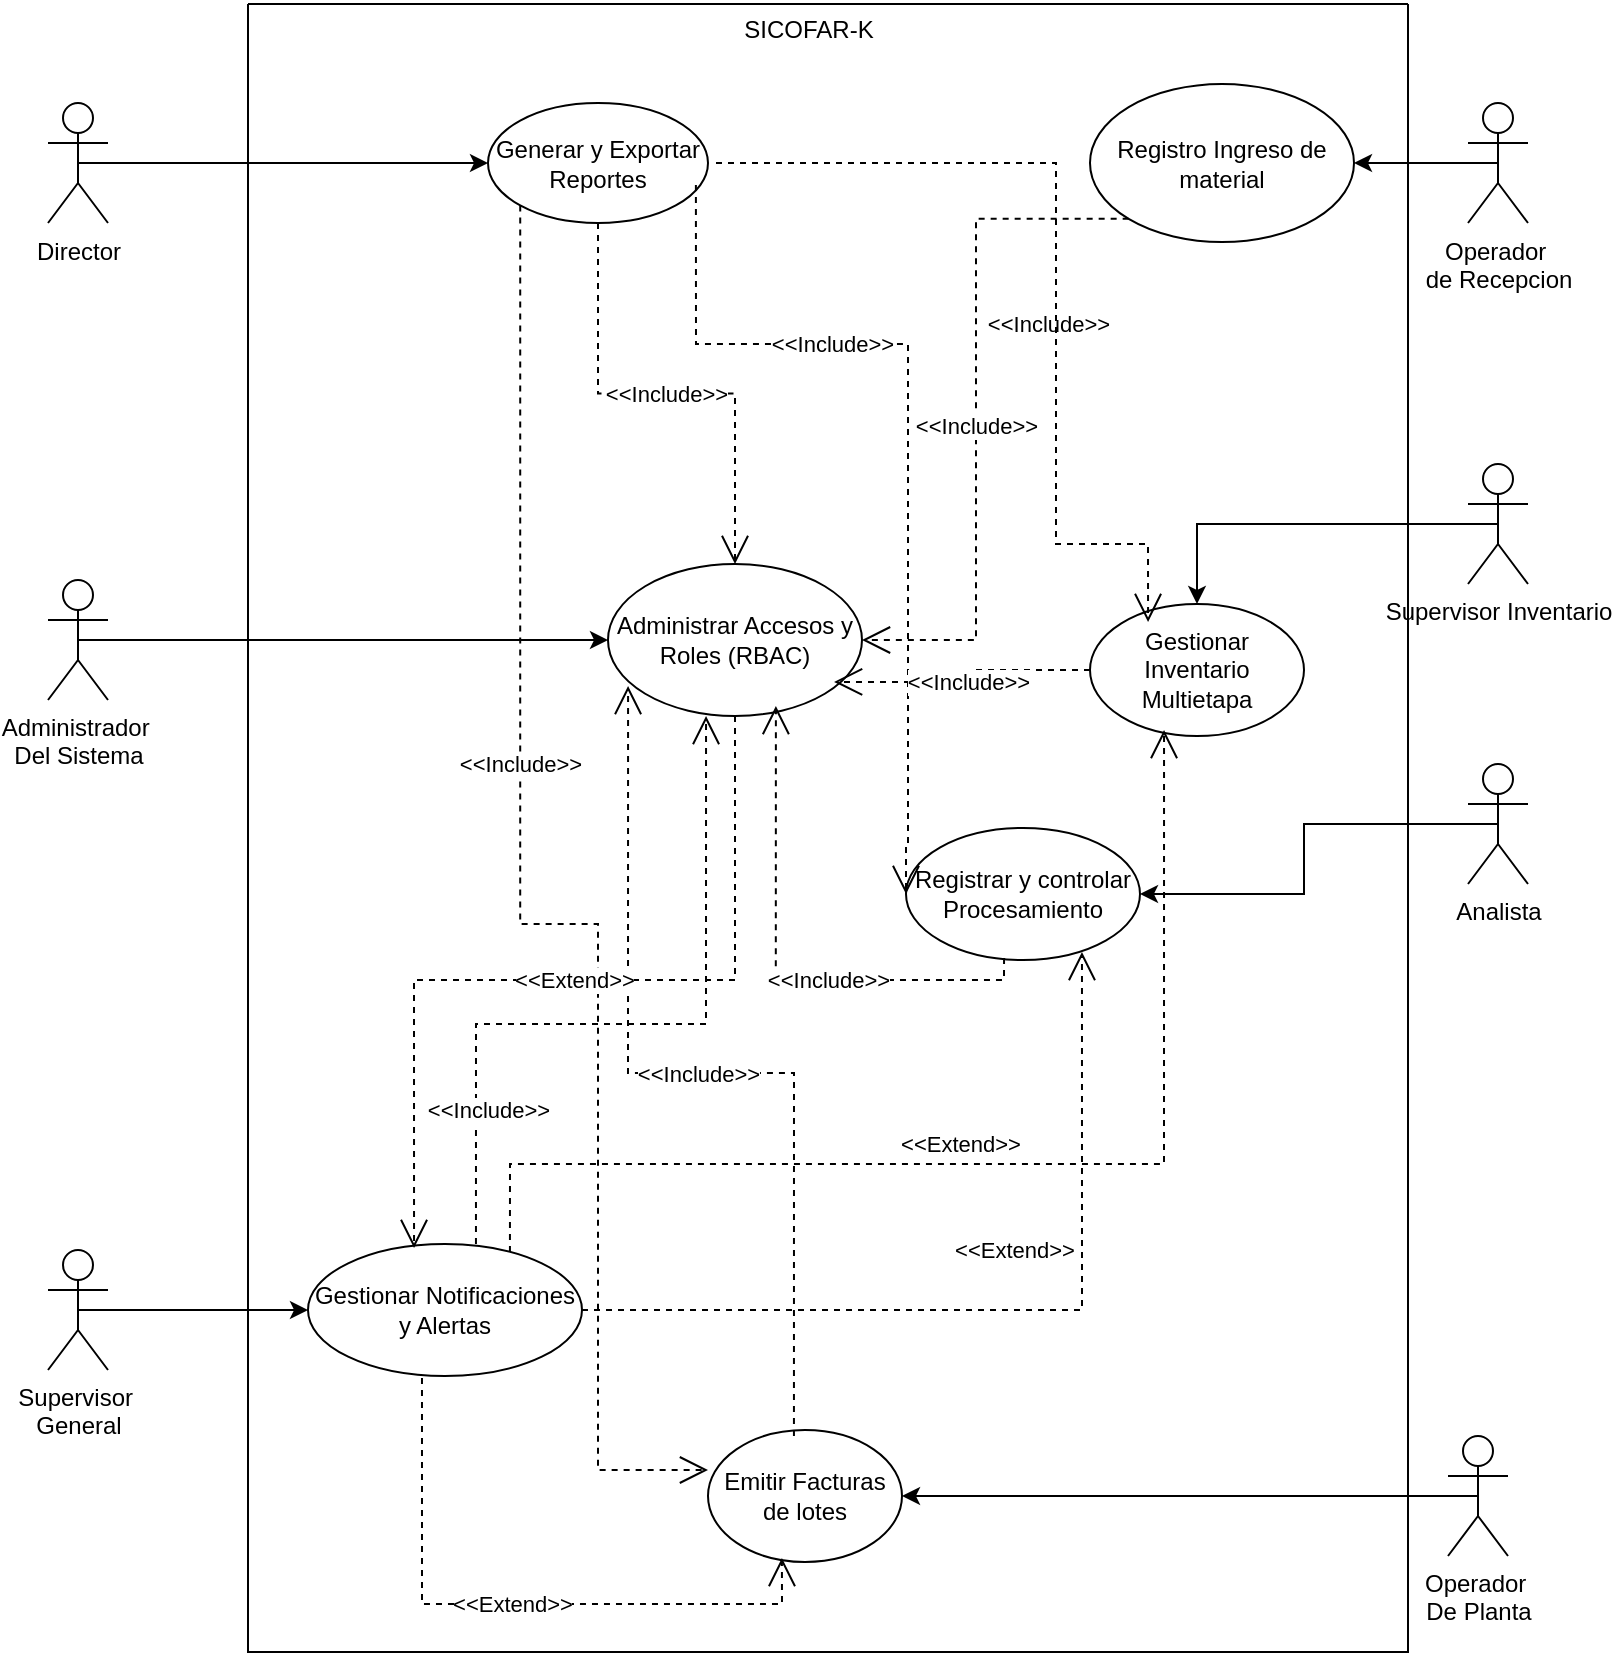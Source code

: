 <mxfile version="28.2.8" pages="7">
  <diagram name="General" id="QcKlF0nzIe0dbrp-YWE0">
    <mxGraphModel dx="1371" dy="868" grid="1" gridSize="10" guides="1" tooltips="1" connect="1" arrows="1" fold="1" page="1" pageScale="1" pageWidth="827" pageHeight="1169" math="0" shadow="0">
      <root>
        <mxCell id="0" />
        <mxCell id="1" parent="0" />
        <mxCell id="zYkJvqo2IfkUEzbuqfNp-1" value="" style="swimlane;startSize=0;" parent="1" vertex="1">
          <mxGeometry x="140" y="30" width="580" height="824" as="geometry" />
        </mxCell>
        <mxCell id="zYkJvqo2IfkUEzbuqfNp-10" value="Generar y Exportar Reportes" style="ellipse;whiteSpace=wrap;html=1;" parent="zYkJvqo2IfkUEzbuqfNp-1" vertex="1">
          <mxGeometry x="120" y="49.5" width="110" height="60" as="geometry" />
        </mxCell>
        <mxCell id="zYkJvqo2IfkUEzbuqfNp-12" value="Gestionar Inventario Multietapa" style="ellipse;whiteSpace=wrap;html=1;" parent="zYkJvqo2IfkUEzbuqfNp-1" vertex="1">
          <mxGeometry x="421" y="300" width="107" height="66" as="geometry" />
        </mxCell>
        <mxCell id="zYkJvqo2IfkUEzbuqfNp-11" value="Registrar y controlar Procesamiento" style="ellipse;whiteSpace=wrap;html=1;" parent="zYkJvqo2IfkUEzbuqfNp-1" vertex="1">
          <mxGeometry x="329" y="412" width="117" height="66" as="geometry" />
        </mxCell>
        <mxCell id="zYkJvqo2IfkUEzbuqfNp-16" value="Emitir Facturas de lotes" style="ellipse;whiteSpace=wrap;html=1;" parent="zYkJvqo2IfkUEzbuqfNp-1" vertex="1">
          <mxGeometry x="230" y="713" width="97" height="66" as="geometry" />
        </mxCell>
        <mxCell id="zYkJvqo2IfkUEzbuqfNp-15" value="Administrar Accesos y Roles (RBAC)" style="ellipse;whiteSpace=wrap;html=1;" parent="zYkJvqo2IfkUEzbuqfNp-1" vertex="1">
          <mxGeometry x="180" y="280" width="127" height="76" as="geometry" />
        </mxCell>
        <mxCell id="zYkJvqo2IfkUEzbuqfNp-14" value="Registro Ingreso de material" style="ellipse;whiteSpace=wrap;html=1;" parent="zYkJvqo2IfkUEzbuqfNp-1" vertex="1">
          <mxGeometry x="421" y="40" width="132" height="79" as="geometry" />
        </mxCell>
        <mxCell id="zYkJvqo2IfkUEzbuqfNp-13" value="Gestionar Notificaciones y Alertas" style="ellipse;whiteSpace=wrap;html=1;" parent="zYkJvqo2IfkUEzbuqfNp-1" vertex="1">
          <mxGeometry x="30" y="620" width="137" height="66" as="geometry" />
        </mxCell>
        <mxCell id="zYkJvqo2IfkUEzbuqfNp-26" value="&amp;lt;&amp;lt;Include&amp;gt;&amp;gt;" style="endArrow=open;endSize=12;dashed=1;html=1;rounded=0;entryX=0.5;entryY=0;entryDx=0;entryDy=0;edgeStyle=orthogonalEdgeStyle;" parent="zYkJvqo2IfkUEzbuqfNp-1" source="zYkJvqo2IfkUEzbuqfNp-10" target="zYkJvqo2IfkUEzbuqfNp-15" edge="1">
          <mxGeometry width="160" relative="1" as="geometry">
            <mxPoint x="230" y="150" as="sourcePoint" />
            <mxPoint x="402" y="170" as="targetPoint" />
          </mxGeometry>
        </mxCell>
        <mxCell id="zYkJvqo2IfkUEzbuqfNp-27" value="&amp;lt;&amp;lt;Include&amp;gt;&amp;gt;" style="endArrow=open;endSize=12;dashed=1;html=1;rounded=0;exitX=0;exitY=1;exitDx=0;exitDy=0;entryX=0;entryY=0.303;entryDx=0;entryDy=0;entryPerimeter=0;edgeStyle=orthogonalEdgeStyle;" parent="zYkJvqo2IfkUEzbuqfNp-1" source="zYkJvqo2IfkUEzbuqfNp-10" target="zYkJvqo2IfkUEzbuqfNp-16" edge="1">
          <mxGeometry x="-0.231" width="160" relative="1" as="geometry">
            <mxPoint x="193" y="130" as="sourcePoint" />
            <mxPoint x="365" y="150" as="targetPoint" />
            <Array as="points">
              <mxPoint x="136" y="460" />
              <mxPoint x="175" y="460" />
              <mxPoint x="175" y="733" />
            </Array>
            <mxPoint as="offset" />
          </mxGeometry>
        </mxCell>
        <mxCell id="zYkJvqo2IfkUEzbuqfNp-28" value="&amp;lt;&amp;lt;Include&amp;gt;&amp;gt;" style="endArrow=open;endSize=12;dashed=1;html=1;rounded=0;entryX=0;entryY=0.5;entryDx=0;entryDy=0;exitX=0.945;exitY=0.683;exitDx=0;exitDy=0;exitPerimeter=0;edgeStyle=orthogonalEdgeStyle;" parent="zYkJvqo2IfkUEzbuqfNp-1" source="zYkJvqo2IfkUEzbuqfNp-10" target="zYkJvqo2IfkUEzbuqfNp-11" edge="1">
          <mxGeometry x="-0.358" width="160" relative="1" as="geometry">
            <mxPoint x="240" y="160" as="sourcePoint" />
            <mxPoint x="412" y="180" as="targetPoint" />
            <Array as="points">
              <mxPoint x="224" y="170" />
              <mxPoint x="330" y="170" />
              <mxPoint x="330" y="421" />
            </Array>
            <mxPoint as="offset" />
          </mxGeometry>
        </mxCell>
        <mxCell id="zYkJvqo2IfkUEzbuqfNp-29" value="&amp;lt;&amp;lt;Include&amp;gt;&amp;gt;" style="endArrow=open;endSize=12;dashed=1;html=1;rounded=0;exitX=0;exitY=1;exitDx=0;exitDy=0;entryX=1;entryY=0.5;entryDx=0;entryDy=0;edgeStyle=orthogonalEdgeStyle;" parent="zYkJvqo2IfkUEzbuqfNp-1" source="zYkJvqo2IfkUEzbuqfNp-14" target="zYkJvqo2IfkUEzbuqfNp-15" edge="1">
          <mxGeometry x="-0.251" y="36" width="160" relative="1" as="geometry">
            <mxPoint x="240" y="180" as="sourcePoint" />
            <mxPoint x="412" y="200" as="targetPoint" />
            <mxPoint as="offset" />
          </mxGeometry>
        </mxCell>
        <mxCell id="zYkJvqo2IfkUEzbuqfNp-30" value="&amp;lt;&amp;lt;Include&amp;gt;&amp;gt;" style="endArrow=open;endSize=12;dashed=1;html=1;rounded=0;exitX=0;exitY=0.5;exitDx=0;exitDy=0;entryX=0.89;entryY=0.776;entryDx=0;entryDy=0;entryPerimeter=0;edgeStyle=orthogonalEdgeStyle;" parent="zYkJvqo2IfkUEzbuqfNp-1" source="zYkJvqo2IfkUEzbuqfNp-12" target="zYkJvqo2IfkUEzbuqfNp-15" edge="1">
          <mxGeometry width="160" relative="1" as="geometry">
            <mxPoint x="360" y="300" as="sourcePoint" />
            <mxPoint x="532" y="320" as="targetPoint" />
          </mxGeometry>
        </mxCell>
        <mxCell id="zYkJvqo2IfkUEzbuqfNp-31" value="&amp;lt;&amp;lt;Include&amp;gt;&amp;gt;" style="endArrow=open;endSize=12;dashed=1;html=1;rounded=0;exitX=0.443;exitY=0.045;exitDx=0;exitDy=0;exitPerimeter=0;edgeStyle=orthogonalEdgeStyle;entryX=0.079;entryY=0.803;entryDx=0;entryDy=0;entryPerimeter=0;" parent="zYkJvqo2IfkUEzbuqfNp-1" source="zYkJvqo2IfkUEzbuqfNp-16" target="zYkJvqo2IfkUEzbuqfNp-15" edge="1">
          <mxGeometry width="160" relative="1" as="geometry">
            <mxPoint x="330" y="510" as="sourcePoint" />
            <mxPoint x="502" y="530" as="targetPoint" />
          </mxGeometry>
        </mxCell>
        <mxCell id="zYkJvqo2IfkUEzbuqfNp-32" value="&amp;lt;&amp;lt;Include&amp;gt;&amp;gt;" style="endArrow=open;endSize=12;dashed=1;html=1;rounded=0;exitX=0.419;exitY=0.985;exitDx=0;exitDy=0;exitPerimeter=0;edgeStyle=orthogonalEdgeStyle;entryX=0.661;entryY=0.934;entryDx=0;entryDy=0;entryPerimeter=0;" parent="zYkJvqo2IfkUEzbuqfNp-1" source="zYkJvqo2IfkUEzbuqfNp-11" target="zYkJvqo2IfkUEzbuqfNp-15" edge="1">
          <mxGeometry x="-0.245" width="160" relative="1" as="geometry">
            <mxPoint x="388" y="867" as="sourcePoint" />
            <mxPoint x="346" y="560" as="targetPoint" />
            <mxPoint as="offset" />
          </mxGeometry>
        </mxCell>
        <mxCell id="zYkJvqo2IfkUEzbuqfNp-33" value="&amp;lt;&amp;lt;Extend&amp;gt;&amp;gt;" style="endArrow=open;endSize=12;dashed=1;html=1;rounded=0;exitX=0.416;exitY=1.015;exitDx=0;exitDy=0;exitPerimeter=0;edgeStyle=orthogonalEdgeStyle;entryX=0.381;entryY=0.97;entryDx=0;entryDy=0;entryPerimeter=0;" parent="zYkJvqo2IfkUEzbuqfNp-1" source="zYkJvqo2IfkUEzbuqfNp-13" target="zYkJvqo2IfkUEzbuqfNp-16" edge="1">
          <mxGeometry width="160" relative="1" as="geometry">
            <mxPoint x="362" y="1057" as="sourcePoint" />
            <mxPoint x="320" y="750" as="targetPoint" />
            <Array as="points">
              <mxPoint x="87" y="800" />
              <mxPoint x="267" y="800" />
            </Array>
          </mxGeometry>
        </mxCell>
        <mxCell id="zYkJvqo2IfkUEzbuqfNp-36" value="&amp;lt;&amp;lt;Extend&amp;gt;&amp;gt;" style="endArrow=open;endSize=12;dashed=1;html=1;rounded=0;exitX=1;exitY=0.5;exitDx=0;exitDy=0;edgeStyle=orthogonalEdgeStyle;entryX=0.752;entryY=0.939;entryDx=0;entryDy=0;entryPerimeter=0;" parent="zYkJvqo2IfkUEzbuqfNp-1" source="zYkJvqo2IfkUEzbuqfNp-13" target="zYkJvqo2IfkUEzbuqfNp-11" edge="1">
          <mxGeometry x="0.004" y="30" width="160" relative="1" as="geometry">
            <mxPoint x="190" y="740" as="sourcePoint" />
            <mxPoint x="370" y="777" as="targetPoint" />
            <mxPoint as="offset" />
          </mxGeometry>
        </mxCell>
        <mxCell id="zYkJvqo2IfkUEzbuqfNp-37" value="&amp;lt;&amp;lt;Extend&amp;gt;&amp;gt;" style="endArrow=open;endSize=12;dashed=1;html=1;rounded=0;exitX=0.5;exitY=1;exitDx=0;exitDy=0;edgeStyle=orthogonalEdgeStyle;entryX=0.387;entryY=0.03;entryDx=0;entryDy=0;entryPerimeter=0;" parent="zYkJvqo2IfkUEzbuqfNp-1" source="zYkJvqo2IfkUEzbuqfNp-15" target="zYkJvqo2IfkUEzbuqfNp-13" edge="1">
          <mxGeometry width="160" relative="1" as="geometry">
            <mxPoint x="90" y="540" as="sourcePoint" />
            <mxPoint x="270" y="577" as="targetPoint" />
          </mxGeometry>
        </mxCell>
        <mxCell id="zYkJvqo2IfkUEzbuqfNp-38" value="&amp;lt;&amp;lt;Include&amp;gt;&amp;gt;" style="endArrow=open;endSize=12;dashed=1;html=1;rounded=0;exitX=0.613;exitY=0;exitDx=0;exitDy=0;exitPerimeter=0;edgeStyle=orthogonalEdgeStyle;entryX=0.386;entryY=1;entryDx=0;entryDy=0;entryPerimeter=0;" parent="zYkJvqo2IfkUEzbuqfNp-1" source="zYkJvqo2IfkUEzbuqfNp-13" target="zYkJvqo2IfkUEzbuqfNp-15" edge="1">
          <mxGeometry x="-0.644" y="-6" width="160" relative="1" as="geometry">
            <mxPoint x="300" y="865" as="sourcePoint" />
            <mxPoint x="220" y="550" as="targetPoint" />
            <Array as="points">
              <mxPoint x="114" y="510" />
              <mxPoint x="229" y="510" />
            </Array>
            <mxPoint as="offset" />
          </mxGeometry>
        </mxCell>
        <mxCell id="zYkJvqo2IfkUEzbuqfNp-39" value="&amp;lt;&amp;lt;Extend&amp;gt;&amp;gt;" style="endArrow=open;endSize=12;dashed=1;html=1;rounded=0;exitX=0.737;exitY=0.061;exitDx=0;exitDy=0;edgeStyle=orthogonalEdgeStyle;entryX=0.346;entryY=0.955;entryDx=0;entryDy=0;entryPerimeter=0;exitPerimeter=0;" parent="zYkJvqo2IfkUEzbuqfNp-1" source="zYkJvqo2IfkUEzbuqfNp-13" target="zYkJvqo2IfkUEzbuqfNp-12" edge="1">
          <mxGeometry x="-0.083" y="10" width="160" relative="1" as="geometry">
            <mxPoint x="210" y="748" as="sourcePoint" />
            <mxPoint x="547" y="620" as="targetPoint" />
            <Array as="points">
              <mxPoint x="131" y="580" />
              <mxPoint x="458" y="580" />
            </Array>
            <mxPoint as="offset" />
          </mxGeometry>
        </mxCell>
        <mxCell id="zYkJvqo2IfkUEzbuqfNp-40" value="&amp;lt;&amp;lt;Include&amp;gt;&amp;gt;" style="endArrow=open;endSize=12;dashed=1;html=1;rounded=0;entryX=0.234;entryY=0.136;entryDx=0;entryDy=0;edgeStyle=orthogonalEdgeStyle;entryPerimeter=0;" parent="zYkJvqo2IfkUEzbuqfNp-1" edge="1">
          <mxGeometry x="0.351" y="-40" width="160" relative="1" as="geometry">
            <mxPoint x="234" y="79.5" as="sourcePoint" />
            <mxPoint x="450.038" y="308.976" as="targetPoint" />
            <Array as="points">
              <mxPoint x="404" y="80" />
              <mxPoint x="404" y="270" />
              <mxPoint x="450" y="270" />
            </Array>
            <mxPoint as="offset" />
          </mxGeometry>
        </mxCell>
        <mxCell id="zYkJvqo2IfkUEzbuqfNp-19" style="edgeStyle=orthogonalEdgeStyle;rounded=0;orthogonalLoop=1;jettySize=auto;html=1;exitX=0.5;exitY=0.5;exitDx=0;exitDy=0;exitPerimeter=0;" parent="1" source="zYkJvqo2IfkUEzbuqfNp-2" target="zYkJvqo2IfkUEzbuqfNp-10" edge="1">
          <mxGeometry relative="1" as="geometry" />
        </mxCell>
        <mxCell id="zYkJvqo2IfkUEzbuqfNp-2" value="Director" style="shape=umlActor;verticalLabelPosition=bottom;verticalAlign=top;html=1;outlineConnect=0;" parent="1" vertex="1">
          <mxGeometry x="40" y="79.5" width="30" height="60" as="geometry" />
        </mxCell>
        <mxCell id="zYkJvqo2IfkUEzbuqfNp-23" style="edgeStyle=orthogonalEdgeStyle;rounded=0;orthogonalLoop=1;jettySize=auto;html=1;exitX=0.5;exitY=0.5;exitDx=0;exitDy=0;exitPerimeter=0;entryX=0;entryY=0.5;entryDx=0;entryDy=0;" parent="1" source="zYkJvqo2IfkUEzbuqfNp-3" target="zYkJvqo2IfkUEzbuqfNp-15" edge="1">
          <mxGeometry relative="1" as="geometry" />
        </mxCell>
        <mxCell id="zYkJvqo2IfkUEzbuqfNp-3" value="Administrador&amp;nbsp;&lt;div&gt;Del Sistema&lt;div&gt;&lt;br&gt;&lt;/div&gt;&lt;/div&gt;" style="shape=umlActor;verticalLabelPosition=bottom;verticalAlign=top;html=1;outlineConnect=0;" parent="1" vertex="1">
          <mxGeometry x="40" y="318" width="30" height="60" as="geometry" />
        </mxCell>
        <mxCell id="zYkJvqo2IfkUEzbuqfNp-24" style="edgeStyle=orthogonalEdgeStyle;rounded=0;orthogonalLoop=1;jettySize=auto;html=1;exitX=0.5;exitY=0.5;exitDx=0;exitDy=0;exitPerimeter=0;entryX=0;entryY=0.5;entryDx=0;entryDy=0;" parent="1" source="zYkJvqo2IfkUEzbuqfNp-4" target="zYkJvqo2IfkUEzbuqfNp-13" edge="1">
          <mxGeometry relative="1" as="geometry" />
        </mxCell>
        <mxCell id="zYkJvqo2IfkUEzbuqfNp-4" value="&lt;div&gt;Supervisor&amp;nbsp;&lt;/div&gt;&lt;div&gt;General&lt;/div&gt;&lt;div&gt;&lt;br&gt;&lt;/div&gt;" style="shape=umlActor;verticalLabelPosition=bottom;verticalAlign=top;html=1;outlineConnect=0;" parent="1" vertex="1">
          <mxGeometry x="40" y="653" width="30" height="60" as="geometry" />
        </mxCell>
        <mxCell id="zYkJvqo2IfkUEzbuqfNp-18" style="edgeStyle=orthogonalEdgeStyle;rounded=0;orthogonalLoop=1;jettySize=auto;html=1;exitX=0.5;exitY=0.5;exitDx=0;exitDy=0;exitPerimeter=0;entryX=1;entryY=0.5;entryDx=0;entryDy=0;" parent="1" source="zYkJvqo2IfkUEzbuqfNp-5" target="zYkJvqo2IfkUEzbuqfNp-14" edge="1">
          <mxGeometry relative="1" as="geometry" />
        </mxCell>
        <mxCell id="zYkJvqo2IfkUEzbuqfNp-5" value="Operador&amp;nbsp;&lt;div&gt;de Recepcion&lt;/div&gt;" style="shape=umlActor;verticalLabelPosition=bottom;verticalAlign=top;html=1;outlineConnect=0;" parent="1" vertex="1">
          <mxGeometry x="750" y="79.5" width="30" height="60" as="geometry" />
        </mxCell>
        <mxCell id="zYkJvqo2IfkUEzbuqfNp-20" style="edgeStyle=orthogonalEdgeStyle;rounded=0;orthogonalLoop=1;jettySize=auto;html=1;exitX=0.5;exitY=0.5;exitDx=0;exitDy=0;exitPerimeter=0;" parent="1" source="zYkJvqo2IfkUEzbuqfNp-6" target="zYkJvqo2IfkUEzbuqfNp-12" edge="1">
          <mxGeometry relative="1" as="geometry" />
        </mxCell>
        <mxCell id="zYkJvqo2IfkUEzbuqfNp-6" value="Supervisor Inventario" style="shape=umlActor;verticalLabelPosition=bottom;verticalAlign=top;html=1;outlineConnect=0;" parent="1" vertex="1">
          <mxGeometry x="750" y="260" width="30" height="60" as="geometry" />
        </mxCell>
        <mxCell id="zYkJvqo2IfkUEzbuqfNp-21" style="edgeStyle=orthogonalEdgeStyle;rounded=0;orthogonalLoop=1;jettySize=auto;html=1;exitX=0.5;exitY=0.5;exitDx=0;exitDy=0;exitPerimeter=0;" parent="1" source="zYkJvqo2IfkUEzbuqfNp-7" target="zYkJvqo2IfkUEzbuqfNp-11" edge="1">
          <mxGeometry relative="1" as="geometry" />
        </mxCell>
        <mxCell id="zYkJvqo2IfkUEzbuqfNp-7" value="Analista" style="shape=umlActor;verticalLabelPosition=bottom;verticalAlign=top;html=1;outlineConnect=0;" parent="1" vertex="1">
          <mxGeometry x="750" y="410" width="30" height="60" as="geometry" />
        </mxCell>
        <mxCell id="zYkJvqo2IfkUEzbuqfNp-22" style="edgeStyle=orthogonalEdgeStyle;rounded=0;orthogonalLoop=1;jettySize=auto;html=1;exitX=0.5;exitY=0.5;exitDx=0;exitDy=0;exitPerimeter=0;entryX=1;entryY=0.5;entryDx=0;entryDy=0;" parent="1" source="zYkJvqo2IfkUEzbuqfNp-8" target="zYkJvqo2IfkUEzbuqfNp-16" edge="1">
          <mxGeometry relative="1" as="geometry" />
        </mxCell>
        <mxCell id="zYkJvqo2IfkUEzbuqfNp-8" value="Operador&amp;nbsp;&lt;div&gt;De Planta&lt;/div&gt;" style="shape=umlActor;verticalLabelPosition=bottom;verticalAlign=top;html=1;outlineConnect=0;" parent="1" vertex="1">
          <mxGeometry x="740" y="746" width="30" height="60" as="geometry" />
        </mxCell>
        <mxCell id="zYkJvqo2IfkUEzbuqfNp-41" value="SICOFAR-K" style="text;html=1;align=center;verticalAlign=middle;resizable=0;points=[];autosize=1;strokeColor=none;fillColor=none;" parent="1" vertex="1">
          <mxGeometry x="375" y="28" width="90" height="30" as="geometry" />
        </mxCell>
      </root>
    </mxGraphModel>
  </diagram>
  <diagram id="zjnZnog0yeC6cx0hQtUP" name="Generar y Exportar Reportes">
    <mxGraphModel dx="1418" dy="786" grid="1" gridSize="10" guides="1" tooltips="1" connect="1" arrows="1" fold="1" page="1" pageScale="1" pageWidth="827" pageHeight="1169" math="0" shadow="0">
      <root>
        <mxCell id="0" />
        <mxCell id="1" parent="0" />
        <mxCell id="C1TWv0XQSZVvP-m1xEer-1" value="" style="swimlane;startSize=0;" vertex="1" parent="1">
          <mxGeometry x="230" y="100" width="510" height="460" as="geometry" />
        </mxCell>
        <mxCell id="C1TWv0XQSZVvP-m1xEer-2" value="Generar y Exportar Reportes" style="ellipse;whiteSpace=wrap;html=1;fillColor=#FFFFFF;" vertex="1" parent="C1TWv0XQSZVvP-m1xEer-1">
          <mxGeometry x="120" y="170" width="120" height="80" as="geometry" />
        </mxCell>
        <mxCell id="C1TWv0XQSZVvP-m1xEer-3" value="Generar y Exportar Reportes" style="ellipse;whiteSpace=wrap;html=1;fillColor=#FFFFFF;" vertex="1" parent="C1TWv0XQSZVvP-m1xEer-1">
          <mxGeometry x="360" y="60" width="120" height="80" as="geometry" />
        </mxCell>
        <mxCell id="C1TWv0XQSZVvP-m1xEer-4" value="Generar y Exportar Reportes" style="ellipse;whiteSpace=wrap;html=1;fillColor=#FFFFFF;" vertex="1" parent="C1TWv0XQSZVvP-m1xEer-1">
          <mxGeometry x="360" y="180" width="120" height="80" as="geometry" />
        </mxCell>
        <mxCell id="C1TWv0XQSZVvP-m1xEer-5" value="Generar y Exportar Reportes" style="ellipse;whiteSpace=wrap;html=1;fillColor=#FFFFFF;" vertex="1" parent="C1TWv0XQSZVvP-m1xEer-1">
          <mxGeometry x="360" y="290" width="120" height="80" as="geometry" />
        </mxCell>
        <mxCell id="C1TWv0XQSZVvP-m1xEer-6" value="&amp;lt;&amp;lt;Extend&amp;gt;&amp;gt;" style="endArrow=open;endSize=12;dashed=1;html=1;rounded=0;exitX=0.5;exitY=0;exitDx=0;exitDy=0;edgeStyle=orthogonalEdgeStyle;entryX=0;entryY=0.5;entryDx=0;entryDy=0;" edge="1" parent="C1TWv0XQSZVvP-m1xEer-1" source="C1TWv0XQSZVvP-m1xEer-2" target="C1TWv0XQSZVvP-m1xEer-3">
          <mxGeometry x="0.333" y="10" width="160" relative="1" as="geometry">
            <mxPoint x="180" y="129" as="sourcePoint" />
            <mxPoint x="430" y="-50" as="targetPoint" />
            <mxPoint as="offset" />
          </mxGeometry>
        </mxCell>
        <mxCell id="C1TWv0XQSZVvP-m1xEer-7" value="&amp;lt;&amp;lt;Include&amp;gt;&amp;gt;" style="endArrow=open;endSize=12;dashed=1;html=1;rounded=0;exitX=0;exitY=0.5;exitDx=0;exitDy=0;entryX=1;entryY=0.5;entryDx=0;entryDy=0;edgeStyle=orthogonalEdgeStyle;" edge="1" parent="C1TWv0XQSZVvP-m1xEer-1" source="C1TWv0XQSZVvP-m1xEer-4" target="C1TWv0XQSZVvP-m1xEer-2">
          <mxGeometry width="160" relative="1" as="geometry">
            <mxPoint x="360" y="244" as="sourcePoint" />
            <mxPoint x="232" y="250" as="targetPoint" />
          </mxGeometry>
        </mxCell>
        <mxCell id="C1TWv0XQSZVvP-m1xEer-8" value="&amp;lt;&amp;lt;Include&amp;gt;&amp;gt;" style="endArrow=open;endSize=12;dashed=1;html=1;rounded=0;entryX=0.5;entryY=1;entryDx=0;entryDy=0;edgeStyle=orthogonalEdgeStyle;" edge="1" parent="C1TWv0XQSZVvP-m1xEer-1" source="C1TWv0XQSZVvP-m1xEer-5" target="C1TWv0XQSZVvP-m1xEer-2">
          <mxGeometry width="160" relative="1" as="geometry">
            <mxPoint x="380" y="280" as="sourcePoint" />
            <mxPoint x="260" y="270" as="targetPoint" />
          </mxGeometry>
        </mxCell>
        <mxCell id="C1TWv0XQSZVvP-m1xEer-9" style="rounded=0;orthogonalLoop=1;jettySize=auto;html=1;exitX=0.5;exitY=0.5;exitDx=0;exitDy=0;exitPerimeter=0;" edge="1" parent="1" source="C1TWv0XQSZVvP-m1xEer-10" target="C1TWv0XQSZVvP-m1xEer-2">
          <mxGeometry relative="1" as="geometry" />
        </mxCell>
        <mxCell id="C1TWv0XQSZVvP-m1xEer-10" value="Supervisor &lt;span style=&quot;white-space: pre;&quot;&gt;&#x9;&lt;/span&gt;&lt;div&gt;General&lt;/div&gt;" style="shape=umlActor;verticalLabelPosition=bottom;verticalAlign=top;html=1;outlineConnect=0;align=center;" vertex="1" parent="1">
          <mxGeometry x="140" y="140" width="30" height="60" as="geometry" />
        </mxCell>
        <mxCell id="C1TWv0XQSZVvP-m1xEer-11" style="rounded=0;orthogonalLoop=1;jettySize=auto;html=1;exitX=0.5;exitY=0.5;exitDx=0;exitDy=0;exitPerimeter=0;" edge="1" parent="1" source="C1TWv0XQSZVvP-m1xEer-12" target="C1TWv0XQSZVvP-m1xEer-2">
          <mxGeometry relative="1" as="geometry" />
        </mxCell>
        <mxCell id="C1TWv0XQSZVvP-m1xEer-12" value="Adminitrador&amp;nbsp;&lt;div&gt;Del Sistema&lt;/div&gt;" style="shape=umlActor;verticalLabelPosition=bottom;verticalAlign=top;html=1;outlineConnect=0;" vertex="1" parent="1">
          <mxGeometry x="140" y="280" width="30" height="60" as="geometry" />
        </mxCell>
        <mxCell id="C1TWv0XQSZVvP-m1xEer-13" style="rounded=0;orthogonalLoop=1;jettySize=auto;html=1;exitX=0.5;exitY=0.5;exitDx=0;exitDy=0;exitPerimeter=0;" edge="1" parent="1" source="C1TWv0XQSZVvP-m1xEer-14" target="C1TWv0XQSZVvP-m1xEer-2">
          <mxGeometry relative="1" as="geometry" />
        </mxCell>
        <mxCell id="C1TWv0XQSZVvP-m1xEer-14" value="Director" style="shape=umlActor;verticalLabelPosition=bottom;verticalAlign=top;html=1;outlineConnect=0;" vertex="1" parent="1">
          <mxGeometry x="140" y="420" width="30" height="60" as="geometry" />
        </mxCell>
      </root>
    </mxGraphModel>
  </diagram>
  <diagram id="yPxF3h1MKoPy4BmtIT0V" name="Registro ingreso Material">
    <mxGraphModel dx="2026" dy="1123" grid="1" gridSize="10" guides="1" tooltips="1" connect="1" arrows="1" fold="1" page="1" pageScale="1" pageWidth="827" pageHeight="1169" math="0" shadow="0">
      <root>
        <mxCell id="0" />
        <mxCell id="1" parent="0" />
        <mxCell id="wyiIl69ZZ4gEnzcfGM5m-37" value="" style="swimlane;startSize=0;" vertex="1" parent="1">
          <mxGeometry x="200" y="110" width="550" height="520" as="geometry" />
        </mxCell>
        <mxCell id="wyiIl69ZZ4gEnzcfGM5m-38" value="Registro ingreso Material" style="ellipse;whiteSpace=wrap;html=1;fillColor=#FFFFFF;" vertex="1" parent="wyiIl69ZZ4gEnzcfGM5m-37">
          <mxGeometry x="110" y="200" width="120" height="80" as="geometry" />
        </mxCell>
        <mxCell id="wyiIl69ZZ4gEnzcfGM5m-39" value="Registrar Movimiento de Inventario" style="ellipse;whiteSpace=wrap;html=1;fillColor=#FFFFFF;" vertex="1" parent="wyiIl69ZZ4gEnzcfGM5m-37">
          <mxGeometry x="370" y="20" width="120" height="80" as="geometry" />
        </mxCell>
        <mxCell id="wyiIl69ZZ4gEnzcfGM5m-40" value="Generar Documento De Ingreso" style="ellipse;whiteSpace=wrap;html=1;fillColor=#FFFFFF;" vertex="1" parent="wyiIl69ZZ4gEnzcfGM5m-37">
          <mxGeometry x="360" y="220" width="120" height="80" as="geometry" />
        </mxCell>
        <mxCell id="wyiIl69ZZ4gEnzcfGM5m-41" value="Actualizar Inventario" style="ellipse;whiteSpace=wrap;html=1;fillColor=#FFFFFF;" vertex="1" parent="wyiIl69ZZ4gEnzcfGM5m-37">
          <mxGeometry x="360" y="330" width="120" height="80" as="geometry" />
        </mxCell>
        <mxCell id="wyiIl69ZZ4gEnzcfGM5m-42" value="&amp;lt;&amp;lt;Include&amp;gt;&amp;gt;" style="endArrow=open;endSize=12;dashed=1;html=1;rounded=0;exitX=0;exitY=0.5;exitDx=0;exitDy=0;entryX=1;entryY=1;entryDx=0;entryDy=0;edgeStyle=orthogonalEdgeStyle;" edge="1" parent="wyiIl69ZZ4gEnzcfGM5m-37" source="wyiIl69ZZ4gEnzcfGM5m-40" target="wyiIl69ZZ4gEnzcfGM5m-38">
          <mxGeometry width="160" relative="1" as="geometry">
            <mxPoint x="360" y="244" as="sourcePoint" />
            <mxPoint x="232" y="250" as="targetPoint" />
          </mxGeometry>
        </mxCell>
        <mxCell id="wyiIl69ZZ4gEnzcfGM5m-43" value="&amp;lt;&amp;lt;Include&amp;gt;&amp;gt;" style="endArrow=open;endSize=12;dashed=1;html=1;rounded=0;entryX=0.5;entryY=1;entryDx=0;entryDy=0;edgeStyle=orthogonalEdgeStyle;exitX=0;exitY=0.5;exitDx=0;exitDy=0;" edge="1" parent="wyiIl69ZZ4gEnzcfGM5m-37" source="wyiIl69ZZ4gEnzcfGM5m-45" target="wyiIl69ZZ4gEnzcfGM5m-38">
          <mxGeometry width="160" relative="1" as="geometry">
            <mxPoint x="380" y="280" as="sourcePoint" />
            <mxPoint x="260" y="270" as="targetPoint" />
          </mxGeometry>
        </mxCell>
        <mxCell id="wyiIl69ZZ4gEnzcfGM5m-44" value="Verificar Calidad Del Lote" style="ellipse;whiteSpace=wrap;html=1;fillColor=#FFFFFF;" vertex="1" parent="wyiIl69ZZ4gEnzcfGM5m-37">
          <mxGeometry x="370" y="120" width="120" height="80" as="geometry" />
        </mxCell>
        <mxCell id="wyiIl69ZZ4gEnzcfGM5m-45" value="Validar Datos De Proveedor" style="ellipse;whiteSpace=wrap;html=1;fillColor=#FFFFFF;" vertex="1" parent="wyiIl69ZZ4gEnzcfGM5m-37">
          <mxGeometry x="360" y="420" width="120" height="80" as="geometry" />
        </mxCell>
        <mxCell id="wyiIl69ZZ4gEnzcfGM5m-46" value="&amp;lt;&amp;lt;Include&amp;gt;&amp;gt;" style="endArrow=open;endSize=12;dashed=1;html=1;rounded=0;exitX=0;exitY=0.5;exitDx=0;exitDy=0;entryX=1;entryY=0;entryDx=0;entryDy=0;edgeStyle=orthogonalEdgeStyle;" edge="1" parent="wyiIl69ZZ4gEnzcfGM5m-37" source="wyiIl69ZZ4gEnzcfGM5m-44" target="wyiIl69ZZ4gEnzcfGM5m-38">
          <mxGeometry width="160" relative="1" as="geometry">
            <mxPoint x="448" y="172" as="sourcePoint" />
            <mxPoint x="310" y="150" as="targetPoint" />
          </mxGeometry>
        </mxCell>
        <mxCell id="wyiIl69ZZ4gEnzcfGM5m-47" value="&amp;lt;&amp;lt;Include&amp;gt;&amp;gt;" style="endArrow=open;endSize=12;dashed=1;html=1;rounded=0;entryX=0.758;entryY=0.9;entryDx=0;entryDy=0;edgeStyle=orthogonalEdgeStyle;entryPerimeter=0;" edge="1" parent="wyiIl69ZZ4gEnzcfGM5m-37" source="wyiIl69ZZ4gEnzcfGM5m-41" target="wyiIl69ZZ4gEnzcfGM5m-38">
          <mxGeometry width="160" relative="1" as="geometry">
            <mxPoint x="448" y="412" as="sourcePoint" />
            <mxPoint x="310" y="390" as="targetPoint" />
          </mxGeometry>
        </mxCell>
        <mxCell id="wyiIl69ZZ4gEnzcfGM5m-48" value="&amp;lt;&amp;lt;Include&amp;gt;&amp;gt;" style="endArrow=open;endSize=12;dashed=1;html=1;rounded=0;exitX=0;exitY=0.5;exitDx=0;exitDy=0;entryX=0.5;entryY=0;entryDx=0;entryDy=0;edgeStyle=orthogonalEdgeStyle;" edge="1" parent="wyiIl69ZZ4gEnzcfGM5m-37" source="wyiIl69ZZ4gEnzcfGM5m-39" target="wyiIl69ZZ4gEnzcfGM5m-38">
          <mxGeometry width="160" relative="1" as="geometry">
            <mxPoint x="338" y="80" as="sourcePoint" />
            <mxPoint x="180" y="132" as="targetPoint" />
          </mxGeometry>
        </mxCell>
        <mxCell id="wyiIl69ZZ4gEnzcfGM5m-49" style="rounded=0;orthogonalLoop=1;jettySize=auto;html=1;exitX=0.5;exitY=0.5;exitDx=0;exitDy=0;exitPerimeter=0;entryX=0;entryY=0;entryDx=0;entryDy=0;" edge="1" parent="1" source="wyiIl69ZZ4gEnzcfGM5m-50" target="wyiIl69ZZ4gEnzcfGM5m-38">
          <mxGeometry relative="1" as="geometry" />
        </mxCell>
        <mxCell id="wyiIl69ZZ4gEnzcfGM5m-50" value="Analista" style="shape=umlActor;verticalLabelPosition=bottom;verticalAlign=top;html=1;outlineConnect=0;" vertex="1" parent="1">
          <mxGeometry x="140" y="170" width="30" height="60" as="geometry" />
        </mxCell>
        <mxCell id="wyiIl69ZZ4gEnzcfGM5m-51" style="rounded=0;orthogonalLoop=1;jettySize=auto;html=1;exitX=0.5;exitY=0.5;exitDx=0;exitDy=0;exitPerimeter=0;" edge="1" parent="1" source="wyiIl69ZZ4gEnzcfGM5m-52" target="wyiIl69ZZ4gEnzcfGM5m-38">
          <mxGeometry relative="1" as="geometry" />
        </mxCell>
        <mxCell id="wyiIl69ZZ4gEnzcfGM5m-52" value="Supervisor&lt;div&gt;Inventario&lt;/div&gt;" style="shape=umlActor;verticalLabelPosition=bottom;verticalAlign=top;html=1;outlineConnect=0;" vertex="1" parent="1">
          <mxGeometry x="140" y="310" width="30" height="60" as="geometry" />
        </mxCell>
        <mxCell id="wyiIl69ZZ4gEnzcfGM5m-53" style="rounded=0;orthogonalLoop=1;jettySize=auto;html=1;exitX=0.5;exitY=0.5;exitDx=0;exitDy=0;exitPerimeter=0;entryX=0;entryY=1;entryDx=0;entryDy=0;" edge="1" parent="1" source="wyiIl69ZZ4gEnzcfGM5m-54" target="wyiIl69ZZ4gEnzcfGM5m-38">
          <mxGeometry relative="1" as="geometry" />
        </mxCell>
        <mxCell id="wyiIl69ZZ4gEnzcfGM5m-54" value="Operador De&lt;div&gt;Recepcion&lt;/div&gt;" style="shape=umlActor;verticalLabelPosition=bottom;verticalAlign=top;html=1;outlineConnect=0;" vertex="1" parent="1">
          <mxGeometry x="140" y="440" width="30" height="60" as="geometry" />
        </mxCell>
      </root>
    </mxGraphModel>
  </diagram>
  <diagram id="VXlxzafJUMl_FnSsF4DH" name="Administrar Accesos y Roles (RBAC)">
    <mxGraphModel dx="1371" dy="866" grid="1" gridSize="10" guides="1" tooltips="1" connect="1" arrows="1" fold="1" page="1" pageScale="1" pageWidth="827" pageHeight="1169" math="0" shadow="0">
      <root>
        <mxCell id="0" />
        <mxCell id="1" parent="0" />
        <mxCell id="y5JhuqBduHORTobBN38O-1" value="" style="swimlane;startSize=0;" parent="1" vertex="1">
          <mxGeometry x="300" y="150" width="640" height="590" as="geometry" />
        </mxCell>
        <mxCell id="y5JhuqBduHORTobBN38O-2" value="Administrar Accesos y Roles (RBAC)" style="ellipse;whiteSpace=wrap;html=1;fillColor=#FFFFFF;" parent="y5JhuqBduHORTobBN38O-1" vertex="1">
          <mxGeometry x="140" y="220" width="120" height="80" as="geometry" />
        </mxCell>
        <mxCell id="y5JhuqBduHORTobBN38O-3" value="Generar Reporte De Actividad" style="ellipse;whiteSpace=wrap;html=1;fillColor=#FFFFFF;" parent="y5JhuqBduHORTobBN38O-1" vertex="1">
          <mxGeometry x="460" y="10" width="120" height="80" as="geometry" />
        </mxCell>
        <mxCell id="y5JhuqBduHORTobBN38O-4" value="Desactivar Usuarios" style="ellipse;whiteSpace=wrap;html=1;fillColor=#FFFFFF;" parent="y5JhuqBduHORTobBN38O-1" vertex="1">
          <mxGeometry x="457" y="190" width="120" height="80" as="geometry" />
        </mxCell>
        <mxCell id="y5JhuqBduHORTobBN38O-5" value="Modificar Permisos" style="ellipse;whiteSpace=wrap;html=1;fillColor=#FFFFFF;" parent="y5JhuqBduHORTobBN38O-1" vertex="1">
          <mxGeometry x="457" y="285" width="120" height="80" as="geometry" />
        </mxCell>
        <mxCell id="y5JhuqBduHORTobBN38O-6" value="Auditar Cambios De Acceso" style="ellipse;whiteSpace=wrap;html=1;fillColor=#FFFFFF;" parent="y5JhuqBduHORTobBN38O-1" vertex="1">
          <mxGeometry x="460" y="100" width="120" height="80" as="geometry" />
        </mxCell>
        <mxCell id="y5JhuqBduHORTobBN38O-7" value="Asignar Rol a Usuarios" style="ellipse;whiteSpace=wrap;html=1;fillColor=#FFFFFF;" parent="y5JhuqBduHORTobBN38O-1" vertex="1">
          <mxGeometry x="460" y="380" width="120" height="80" as="geometry" />
        </mxCell>
        <mxCell id="y5JhuqBduHORTobBN38O-8" value="Registrar Usuarios" style="ellipse;whiteSpace=wrap;html=1;fillColor=#FFFFFF;" parent="y5JhuqBduHORTobBN38O-1" vertex="1">
          <mxGeometry x="460" y="480" width="120" height="80" as="geometry" />
        </mxCell>
        <mxCell id="y5JhuqBduHORTobBN38O-9" value="&amp;lt;&amp;lt;Extend&amp;gt;&amp;gt;" style="endArrow=open;endSize=12;dashed=1;html=1;rounded=0;exitX=0.5;exitY=0;exitDx=0;exitDy=0;edgeStyle=orthogonalEdgeStyle;entryX=0;entryY=0.5;entryDx=0;entryDy=0;" parent="y5JhuqBduHORTobBN38O-1" source="y5JhuqBduHORTobBN38O-2" target="y5JhuqBduHORTobBN38O-3" edge="1">
          <mxGeometry x="0.333" y="10" width="160" relative="1" as="geometry">
            <mxPoint x="230" y="120" as="sourcePoint" />
            <mxPoint x="410" y="50" as="targetPoint" />
            <mxPoint as="offset" />
          </mxGeometry>
        </mxCell>
        <mxCell id="y5JhuqBduHORTobBN38O-10" value="&amp;lt;&amp;lt;Extend&amp;gt;&amp;gt;" style="endArrow=open;endSize=12;dashed=1;html=1;rounded=0;exitX=1;exitY=0;exitDx=0;exitDy=0;edgeStyle=orthogonalEdgeStyle;" parent="y5JhuqBduHORTobBN38O-1" source="y5JhuqBduHORTobBN38O-2" target="y5JhuqBduHORTobBN38O-4" edge="1">
          <mxGeometry x="0.333" y="10" width="160" relative="1" as="geometry">
            <mxPoint x="310" y="440" as="sourcePoint" />
            <mxPoint x="560" y="270" as="targetPoint" />
            <mxPoint as="offset" />
          </mxGeometry>
        </mxCell>
        <mxCell id="y5JhuqBduHORTobBN38O-11" value="&amp;lt;&amp;lt;Include&amp;gt;&amp;gt;" style="endArrow=open;endSize=12;dashed=1;html=1;rounded=0;entryX=0.713;entryY=0.07;entryDx=0;entryDy=0;edgeStyle=orthogonalEdgeStyle;entryPerimeter=0;exitX=0;exitY=0.5;exitDx=0;exitDy=0;" parent="y5JhuqBduHORTobBN38O-1" source="y5JhuqBduHORTobBN38O-6" target="y5JhuqBduHORTobBN38O-2" edge="1">
          <mxGeometry width="160" relative="1" as="geometry">
            <mxPoint x="450" y="140" as="sourcePoint" />
            <mxPoint x="370" y="192" as="targetPoint" />
          </mxGeometry>
        </mxCell>
        <mxCell id="y5JhuqBduHORTobBN38O-12" value="&amp;lt;&amp;lt;Include&amp;gt;&amp;gt;" style="endArrow=open;endSize=12;dashed=1;html=1;rounded=0;exitX=0;exitY=0.5;exitDx=0;exitDy=0;entryX=1;entryY=0.5;entryDx=0;entryDy=0;edgeStyle=orthogonalEdgeStyle;" parent="y5JhuqBduHORTobBN38O-1" source="y5JhuqBduHORTobBN38O-5" target="y5JhuqBduHORTobBN38O-2" edge="1">
          <mxGeometry width="160" relative="1" as="geometry">
            <mxPoint x="478" y="330" as="sourcePoint" />
            <mxPoint x="320" y="382" as="targetPoint" />
          </mxGeometry>
        </mxCell>
        <mxCell id="y5JhuqBduHORTobBN38O-13" value="&amp;lt;&amp;lt;Include&amp;gt;&amp;gt;" style="endArrow=open;endSize=12;dashed=1;html=1;rounded=0;exitX=0;exitY=0.5;exitDx=0;exitDy=0;entryX=1;entryY=1;entryDx=0;entryDy=0;edgeStyle=orthogonalEdgeStyle;" parent="y5JhuqBduHORTobBN38O-1" source="y5JhuqBduHORTobBN38O-7" target="y5JhuqBduHORTobBN38O-2" edge="1">
          <mxGeometry width="160" relative="1" as="geometry">
            <mxPoint x="388" y="340" as="sourcePoint" />
            <mxPoint x="230" y="392" as="targetPoint" />
          </mxGeometry>
        </mxCell>
        <mxCell id="y5JhuqBduHORTobBN38O-14" value="&amp;lt;&amp;lt;Include&amp;gt;&amp;gt;" style="endArrow=open;endSize=12;dashed=1;html=1;rounded=0;exitX=0;exitY=0.5;exitDx=0;exitDy=0;entryX=0.5;entryY=1;entryDx=0;entryDy=0;edgeStyle=orthogonalEdgeStyle;" parent="y5JhuqBduHORTobBN38O-1" source="y5JhuqBduHORTobBN38O-8" target="y5JhuqBduHORTobBN38O-2" edge="1">
          <mxGeometry width="160" relative="1" as="geometry">
            <mxPoint x="358" y="390" as="sourcePoint" />
            <mxPoint x="200" y="442" as="targetPoint" />
          </mxGeometry>
        </mxCell>
        <mxCell id="y5JhuqBduHORTobBN38O-15" style="rounded=0;orthogonalLoop=1;jettySize=auto;html=1;exitX=0.5;exitY=0.5;exitDx=0;exitDy=0;exitPerimeter=0;entryX=0;entryY=0;entryDx=0;entryDy=0;" parent="1" source="y5JhuqBduHORTobBN38O-16" target="y5JhuqBduHORTobBN38O-2" edge="1">
          <mxGeometry relative="1" as="geometry" />
        </mxCell>
        <mxCell id="y5JhuqBduHORTobBN38O-16" value="Supervisor&amp;nbsp;&lt;div&gt;General&lt;/div&gt;" style="shape=umlActor;verticalLabelPosition=bottom;verticalAlign=top;html=1;outlineConnect=0;" parent="1" vertex="1">
          <mxGeometry x="240" y="210" width="30" height="60" as="geometry" />
        </mxCell>
        <mxCell id="y5JhuqBduHORTobBN38O-17" style="rounded=0;orthogonalLoop=1;jettySize=auto;html=1;exitX=0.5;exitY=0.5;exitDx=0;exitDy=0;exitPerimeter=0;" parent="1" source="y5JhuqBduHORTobBN38O-18" target="y5JhuqBduHORTobBN38O-2" edge="1">
          <mxGeometry relative="1" as="geometry" />
        </mxCell>
        <mxCell id="y5JhuqBduHORTobBN38O-18" value="Director" style="shape=umlActor;verticalLabelPosition=bottom;verticalAlign=top;html=1;outlineConnect=0;" parent="1" vertex="1">
          <mxGeometry x="240" y="350" width="30" height="60" as="geometry" />
        </mxCell>
        <mxCell id="y5JhuqBduHORTobBN38O-19" style="rounded=0;orthogonalLoop=1;jettySize=auto;html=1;exitX=0.5;exitY=0.5;exitDx=0;exitDy=0;exitPerimeter=0;entryX=0;entryY=1;entryDx=0;entryDy=0;" parent="1" source="y5JhuqBduHORTobBN38O-20" target="y5JhuqBduHORTobBN38O-2" edge="1">
          <mxGeometry relative="1" as="geometry" />
        </mxCell>
        <mxCell id="y5JhuqBduHORTobBN38O-20" value="Administrador&amp;nbsp;&lt;div&gt;Del Sistema&lt;/div&gt;" style="shape=umlActor;verticalLabelPosition=bottom;verticalAlign=top;html=1;outlineConnect=0;" parent="1" vertex="1">
          <mxGeometry x="240" y="480" width="30" height="60" as="geometry" />
        </mxCell>
      </root>
    </mxGraphModel>
  </diagram>
  <diagram id="vtHn_Ned01vhvPRSwn4g" name="Gestionar Inventario Multietapa">
    <mxGraphModel dx="1714" dy="1083" grid="1" gridSize="10" guides="1" tooltips="1" connect="1" arrows="1" fold="1" page="1" pageScale="1" pageWidth="827" pageHeight="1169" math="0" shadow="0">
      <root>
        <mxCell id="0" />
        <mxCell id="1" parent="0" />
        <mxCell id="o4LsIObFQqwbSIQRzev1-1" value="" style="swimlane;startSize=0;fontFamily=Fira Code;fontSource=https%3A%2F%2Ffonts.googleapis.com%2Fcss%3Ffamily%3DFira%2BCode;" parent="1" vertex="1">
          <mxGeometry x="280" y="110" width="940" height="1000" as="geometry">
            <mxRectangle x="280" y="110" width="50" height="40" as="alternateBounds" />
          </mxGeometry>
        </mxCell>
        <mxCell id="o4LsIObFQqwbSIQRzev1-2" value="Gestionar Inventario Multietapa" style="ellipse;whiteSpace=wrap;html=1;fillColor=#FFFFFF;fontFamily=Fira Code;fontSource=https%3A%2F%2Ffonts.googleapis.com%2Fcss%3Ffamily%3DFira%2BCode;" parent="o4LsIObFQqwbSIQRzev1-1" vertex="1">
          <mxGeometry x="137" y="330" width="120" height="80" as="geometry" />
        </mxCell>
        <mxCell id="o4LsIObFQqwbSIQRzev1-3" value="Emitir Alertas De Umbral" style="ellipse;whiteSpace=wrap;html=1;fillColor=#FFFFFF;fontFamily=Fira Code;fontSource=https%3A%2F%2Ffonts.googleapis.com%2Fcss%3Ffamily%3DFira%2BCode;" parent="o4LsIObFQqwbSIQRzev1-1" vertex="1">
          <mxGeometry x="463" y="40" width="120" height="80" as="geometry" />
        </mxCell>
        <mxCell id="o4LsIObFQqwbSIQRzev1-4" value="Controlar Movimiento de Inventario" style="ellipse;whiteSpace=wrap;html=1;fillColor=#FFFFFF;fontFamily=Fira Code;fontSource=https%3A%2F%2Ffonts.googleapis.com%2Fcss%3Ffamily%3DFira%2BCode;" parent="o4LsIObFQqwbSIQRzev1-1" vertex="1">
          <mxGeometry x="480" y="350" width="120" height="80" as="geometry" />
        </mxCell>
        <mxCell id="o4LsIObFQqwbSIQRzev1-5" value="Verificar Stock Disponible&amp;nbsp;&amp;nbsp;" style="ellipse;whiteSpace=wrap;html=1;fillColor=#FFFFFF;fontFamily=Fira Code;fontSource=https%3A%2F%2Ffonts.googleapis.com%2Fcss%3Ffamily%3DFira%2BCode;" parent="o4LsIObFQqwbSIQRzev1-1" vertex="1">
          <mxGeometry x="480" y="535" width="120" height="80" as="geometry" />
        </mxCell>
        <mxCell id="o4LsIObFQqwbSIQRzev1-6" value="Generar Reportes De inventario" style="ellipse;whiteSpace=wrap;html=1;fillColor=#FFFFFF;fontFamily=Fira Code;fontSource=https%3A%2F%2Ffonts.googleapis.com%2Fcss%3Ffamily%3DFira%2BCode;" parent="o4LsIObFQqwbSIQRzev1-1" vertex="1">
          <mxGeometry x="440" y="190" width="120" height="80" as="geometry" />
        </mxCell>
        <mxCell id="o4LsIObFQqwbSIQRzev1-7" value="&amp;lt;&amp;lt;Extend&amp;gt;&amp;gt;" style="endArrow=none;endSize=12;dashed=1;html=1;rounded=0;exitX=0.5;exitY=0;exitDx=0;exitDy=0;edgeStyle=orthogonalEdgeStyle;entryX=0;entryY=0.5;entryDx=0;entryDy=0;startArrow=open;startFill=0;endFill=0;fontFamily=Fira Code;fontSource=https%3A%2F%2Ffonts.googleapis.com%2Fcss%3Ffamily%3DFira%2BCode;" parent="o4LsIObFQqwbSIQRzev1-1" source="o4LsIObFQqwbSIQRzev1-2" target="o4LsIObFQqwbSIQRzev1-3" edge="1">
          <mxGeometry x="0.333" y="10" width="160" relative="1" as="geometry">
            <mxPoint x="230" y="120" as="sourcePoint" />
            <mxPoint x="410" y="50" as="targetPoint" />
            <mxPoint as="offset" />
          </mxGeometry>
        </mxCell>
        <mxCell id="o4LsIObFQqwbSIQRzev1-8" value="&amp;lt;&amp;lt;Extend&amp;gt;&amp;gt;" style="endArrow=none;endSize=12;dashed=1;html=1;rounded=0;exitX=0.68;exitY=0.019;exitDx=0;exitDy=0;edgeStyle=orthogonalEdgeStyle;entryX=0;entryY=0.5;entryDx=0;entryDy=0;exitPerimeter=0;startArrow=open;startFill=0;endFill=0;fontFamily=Fira Code;fontSource=https%3A%2F%2Ffonts.googleapis.com%2Fcss%3Ffamily%3DFira%2BCode;" parent="o4LsIObFQqwbSIQRzev1-1" source="o4LsIObFQqwbSIQRzev1-2" target="o4LsIObFQqwbSIQRzev1-6" edge="1">
          <mxGeometry x="0.333" y="10" width="160" relative="1" as="geometry">
            <mxPoint x="310" y="440" as="sourcePoint" />
            <mxPoint x="560" y="270" as="targetPoint" />
            <mxPoint as="offset" />
            <Array as="points">
              <mxPoint x="219" y="320" />
              <mxPoint x="220" y="320" />
              <mxPoint x="220" y="230" />
            </Array>
          </mxGeometry>
        </mxCell>
        <mxCell id="o4LsIObFQqwbSIQRzev1-9" value="&amp;lt;&amp;lt;Include&amp;gt;&amp;gt;" style="endArrow=open;endSize=12;dashed=1;html=1;rounded=0;exitX=0;exitY=0.5;exitDx=0;exitDy=0;entryX=1;entryY=0.5;entryDx=0;entryDy=0;edgeStyle=orthogonalEdgeStyle;fontFamily=Fira Code;fontSource=https%3A%2F%2Ffonts.googleapis.com%2Fcss%3Ffamily%3DFira%2BCode;" parent="o4LsIObFQqwbSIQRzev1-1" source="o4LsIObFQqwbSIQRzev1-5" target="o4LsIObFQqwbSIQRzev1-2" edge="1">
          <mxGeometry width="160" relative="1" as="geometry">
            <mxPoint x="478" y="330" as="sourcePoint" />
            <mxPoint x="320" y="382" as="targetPoint" />
            <Array as="points">
              <mxPoint x="316" y="540" />
              <mxPoint x="316" y="370" />
            </Array>
          </mxGeometry>
        </mxCell>
        <mxCell id="o4LsIObFQqwbSIQRzev1-10" value="&amp;lt;&amp;lt;Include&amp;gt;&amp;gt;" style="endArrow=open;endSize=12;dashed=1;html=1;rounded=0;exitX=0;exitY=0.5;exitDx=0;exitDy=0;entryX=1;entryY=1;entryDx=0;entryDy=0;edgeStyle=orthogonalEdgeStyle;fontFamily=Fira Code;fontSource=https%3A%2F%2Ffonts.googleapis.com%2Fcss%3Ffamily%3DFira%2BCode;" parent="o4LsIObFQqwbSIQRzev1-1" source="o4LsIObFQqwbSIQRzev1-44" target="o4LsIObFQqwbSIQRzev1-2" edge="1">
          <mxGeometry width="160" relative="1" as="geometry">
            <mxPoint x="480" y="730" as="sourcePoint" />
            <mxPoint x="230" y="392" as="targetPoint" />
          </mxGeometry>
        </mxCell>
        <mxCell id="o4LsIObFQqwbSIQRzev1-11" value="&amp;lt;&amp;lt;Include&amp;gt;&amp;gt;" style="endArrow=open;endSize=12;dashed=1;html=1;rounded=0;exitX=0;exitY=0.5;exitDx=0;exitDy=0;entryX=0.5;entryY=1;entryDx=0;entryDy=0;edgeStyle=orthogonalEdgeStyle;fontFamily=Fira Code;fontSource=https%3A%2F%2Ffonts.googleapis.com%2Fcss%3Ffamily%3DFira%2BCode;" parent="o4LsIObFQqwbSIQRzev1-1" source="o4LsIObFQqwbSIQRzev1-53" target="o4LsIObFQqwbSIQRzev1-2" edge="1">
          <mxGeometry width="160" relative="1" as="geometry">
            <mxPoint x="463" y="900" as="sourcePoint" />
            <mxPoint x="200" y="442" as="targetPoint" />
          </mxGeometry>
        </mxCell>
        <mxCell id="o4LsIObFQqwbSIQRzev1-12" value="Crear" style="ellipse;whiteSpace=wrap;html=1;fillColor=#FFFFFF;fontFamily=Fira Code;fontSource=https%3A%2F%2Ffonts.googleapis.com%2Fcss%3Ffamily%3DFira%2BCode;" parent="o4LsIObFQqwbSIQRzev1-1" vertex="1">
          <mxGeometry x="740" y="10" width="60" height="30" as="geometry" />
        </mxCell>
        <mxCell id="o4LsIObFQqwbSIQRzev1-13" value="Eliminar" style="ellipse;whiteSpace=wrap;html=1;fillColor=#FFFFFF;fontFamily=Fira Code;fontSource=https%3A%2F%2Ffonts.googleapis.com%2Fcss%3Ffamily%3DFira%2BCode;" parent="o4LsIObFQqwbSIQRzev1-1" vertex="1">
          <mxGeometry x="740" y="40" width="60" height="30" as="geometry" />
        </mxCell>
        <mxCell id="o4LsIObFQqwbSIQRzev1-14" value="Actualizar" style="ellipse;whiteSpace=wrap;html=1;fillColor=#FFFFFF;fontFamily=Fira Code;fontSource=https%3A%2F%2Ffonts.googleapis.com%2Fcss%3Ffamily%3DFira%2BCode;" parent="o4LsIObFQqwbSIQRzev1-1" vertex="1">
          <mxGeometry x="649" y="130" width="89" height="30" as="geometry" />
        </mxCell>
        <mxCell id="o4LsIObFQqwbSIQRzev1-15" value="Buscar" style="ellipse;whiteSpace=wrap;html=1;fillColor=#FFFFFF;fontFamily=Fira Code;fontSource=https%3A%2F%2Ffonts.googleapis.com%2Fcss%3Ffamily%3DFira%2BCode;" parent="o4LsIObFQqwbSIQRzev1-1" vertex="1">
          <mxGeometry x="749" y="80" width="60" height="30" as="geometry" />
        </mxCell>
        <mxCell id="o4LsIObFQqwbSIQRzev1-16" value="&amp;lt;&amp;lt;Include&amp;gt;&amp;gt;" style="endArrow=open;endSize=12;dashed=1;html=1;rounded=0;entryX=1;entryY=0;entryDx=0;entryDy=0;edgeStyle=orthogonalEdgeStyle;exitX=0;exitY=0.5;exitDx=0;exitDy=0;endFill=0;fontFamily=Fira Code;fontSource=https%3A%2F%2Ffonts.googleapis.com%2Fcss%3Ffamily%3DFira%2BCode;fontSize=9;" parent="o4LsIObFQqwbSIQRzev1-1" source="o4LsIObFQqwbSIQRzev1-12" target="o4LsIObFQqwbSIQRzev1-3" edge="1">
          <mxGeometry width="160" relative="1" as="geometry">
            <mxPoint x="767" y="140" as="sourcePoint" />
            <mxPoint x="570" y="176" as="targetPoint" />
            <Array as="points">
              <mxPoint x="565" y="30" />
            </Array>
          </mxGeometry>
        </mxCell>
        <mxCell id="o4LsIObFQqwbSIQRzev1-17" value="&amp;lt;&amp;lt;Include&amp;gt;&amp;gt;" style="endArrow=open;endSize=12;dashed=1;html=1;rounded=0;entryX=0.976;entryY=0.373;entryDx=0;entryDy=0;edgeStyle=orthogonalEdgeStyle;exitX=0;exitY=0.5;exitDx=0;exitDy=0;endFill=0;entryPerimeter=0;fontFamily=Fira Code;fontSource=https%3A%2F%2Ffonts.googleapis.com%2Fcss%3Ffamily%3DFira%2BCode;fontSize=9;" parent="o4LsIObFQqwbSIQRzev1-1" source="o4LsIObFQqwbSIQRzev1-13" target="o4LsIObFQqwbSIQRzev1-3" edge="1">
          <mxGeometry width="160" relative="1" as="geometry">
            <mxPoint x="745" y="70" as="sourcePoint" />
            <mxPoint x="650" y="92" as="targetPoint" />
            <Array as="points">
              <mxPoint x="650" y="60" />
              <mxPoint x="650" y="70" />
            </Array>
          </mxGeometry>
        </mxCell>
        <mxCell id="o4LsIObFQqwbSIQRzev1-18" value="&amp;lt;&amp;lt;Include&amp;gt;&amp;gt;" style="endArrow=open;endSize=12;dashed=1;html=1;rounded=0;entryX=0.997;entryY=0.62;entryDx=0;entryDy=0;edgeStyle=orthogonalEdgeStyle;exitX=0;exitY=0.5;exitDx=0;exitDy=0;endFill=0;entryPerimeter=0;fontFamily=Fira Code;fontSource=https%3A%2F%2Ffonts.googleapis.com%2Fcss%3Ffamily%3DFira%2BCode;fontSize=9;" parent="o4LsIObFQqwbSIQRzev1-1" source="o4LsIObFQqwbSIQRzev1-15" target="o4LsIObFQqwbSIQRzev1-3" edge="1">
          <mxGeometry width="160" relative="1" as="geometry">
            <mxPoint x="755" y="100" as="sourcePoint" />
            <mxPoint x="660" y="122" as="targetPoint" />
            <Array as="points">
              <mxPoint x="749" y="90" />
              <mxPoint x="660" y="90" />
            </Array>
          </mxGeometry>
        </mxCell>
        <mxCell id="o4LsIObFQqwbSIQRzev1-19" value="&amp;lt;&amp;lt;Include&amp;gt;&amp;gt;" style="endArrow=open;endSize=12;dashed=1;html=1;rounded=0;entryX=1;entryY=1;entryDx=0;entryDy=0;edgeStyle=elbowEdgeStyle;exitX=0.5;exitY=0;exitDx=0;exitDy=0;endFill=0;fontFamily=Fira Code;fontSource=https%3A%2F%2Ffonts.googleapis.com%2Fcss%3Ffamily%3DFira%2BCode;fontSize=9;" parent="o4LsIObFQqwbSIQRzev1-1" source="o4LsIObFQqwbSIQRzev1-14" target="o4LsIObFQqwbSIQRzev1-3" edge="1">
          <mxGeometry width="160" relative="1" as="geometry">
            <mxPoint x="695" y="120" as="sourcePoint" />
            <mxPoint x="600" y="142" as="targetPoint" />
          </mxGeometry>
        </mxCell>
        <mxCell id="o4LsIObFQqwbSIQRzev1-20" value="&amp;lt;&amp;lt;Include&amp;gt;&amp;gt;" style="endArrow=open;endSize=12;dashed=1;html=1;rounded=0;entryX=0.713;entryY=0.036;entryDx=0;entryDy=0;edgeStyle=elbowEdgeStyle;exitX=0;exitY=0.5;exitDx=0;exitDy=0;endFill=0;entryPerimeter=0;fontFamily=Fira Code;fontSource=https%3A%2F%2Ffonts.googleapis.com%2Fcss%3Ffamily%3DFira%2BCode;fontSize=9;" parent="o4LsIObFQqwbSIQRzev1-1" source="o4LsIObFQqwbSIQRzev1-24" target="o4LsIObFQqwbSIQRzev1-6" edge="1">
          <mxGeometry width="160" relative="1" as="geometry">
            <mxPoint x="785" y="300" as="sourcePoint" />
            <mxPoint x="583" y="212" as="targetPoint" />
          </mxGeometry>
        </mxCell>
        <mxCell id="o4LsIObFQqwbSIQRzev1-21" value="&amp;lt;&amp;lt;Include&amp;gt;&amp;gt;" style="endArrow=open;endSize=12;dashed=1;html=1;rounded=0;entryX=0.999;entryY=0.429;entryDx=0;entryDy=0;edgeStyle=elbowEdgeStyle;exitX=0;exitY=0.5;exitDx=0;exitDy=0;endFill=0;entryPerimeter=0;fontFamily=Fira Code;fontSource=https%3A%2F%2Ffonts.googleapis.com%2Fcss%3Ffamily%3DFira%2BCode;fontSize=9;" parent="o4LsIObFQqwbSIQRzev1-1" source="o4LsIObFQqwbSIQRzev1-25" target="o4LsIObFQqwbSIQRzev1-6" edge="1">
          <mxGeometry width="160" relative="1" as="geometry">
            <mxPoint x="763" y="230" as="sourcePoint" />
            <mxPoint x="598" y="230" as="targetPoint" />
          </mxGeometry>
        </mxCell>
        <mxCell id="o4LsIObFQqwbSIQRzev1-22" value="&amp;lt;&amp;lt;Include&amp;gt;&amp;gt;" style="endArrow=open;endSize=12;dashed=1;html=1;rounded=0;entryX=0.975;entryY=0.652;entryDx=0;entryDy=0;edgeStyle=elbowEdgeStyle;exitX=0.128;exitY=0.234;exitDx=0;exitDy=0;endFill=0;entryPerimeter=0;exitPerimeter=0;fontFamily=Fira Code;fontSource=https%3A%2F%2Ffonts.googleapis.com%2Fcss%3Ffamily%3DFira%2BCode;fontSize=9;" parent="o4LsIObFQqwbSIQRzev1-1" source="o4LsIObFQqwbSIQRzev1-27" target="o4LsIObFQqwbSIQRzev1-6" edge="1">
          <mxGeometry width="160" relative="1" as="geometry">
            <mxPoint x="773" y="260" as="sourcePoint" />
            <mxPoint x="601" y="250" as="targetPoint" />
          </mxGeometry>
        </mxCell>
        <mxCell id="o4LsIObFQqwbSIQRzev1-23" value="&amp;lt;&amp;lt;Include&amp;gt;&amp;gt;" style="endArrow=open;endSize=12;dashed=1;html=1;rounded=0;entryX=1;entryY=1;entryDx=0;entryDy=0;edgeStyle=elbowEdgeStyle;exitX=0;exitY=0.5;exitDx=0;exitDy=0;endFill=0;fontFamily=Fira Code;fontSource=https%3A%2F%2Ffonts.googleapis.com%2Fcss%3Ffamily%3DFira%2BCode;fontSize=9;" parent="o4LsIObFQqwbSIQRzev1-1" source="o4LsIObFQqwbSIQRzev1-26" target="o4LsIObFQqwbSIQRzev1-6" edge="1">
          <mxGeometry width="160" relative="1" as="geometry">
            <mxPoint x="713" y="280" as="sourcePoint" />
            <mxPoint x="583" y="268" as="targetPoint" />
          </mxGeometry>
        </mxCell>
        <mxCell id="o4LsIObFQqwbSIQRzev1-24" value="Crear" style="ellipse;whiteSpace=wrap;html=1;fillColor=#FFFFFF;fontFamily=Fira Code;fontSource=https%3A%2F%2Ffonts.googleapis.com%2Fcss%3Ffamily%3DFira%2BCode;" parent="o4LsIObFQqwbSIQRzev1-1" vertex="1">
          <mxGeometry x="678" y="170" width="60" height="40" as="geometry" />
        </mxCell>
        <mxCell id="o4LsIObFQqwbSIQRzev1-25" value="Eliminar" style="ellipse;whiteSpace=wrap;html=1;fillColor=#FFFFFF;fontFamily=Fira Code;fontSource=https%3A%2F%2Ffonts.googleapis.com%2Fcss%3Ffamily%3DFira%2BCode;" parent="o4LsIObFQqwbSIQRzev1-1" vertex="1">
          <mxGeometry x="758" y="200" width="60" height="40" as="geometry" />
        </mxCell>
        <mxCell id="o4LsIObFQqwbSIQRzev1-26" value="Actualizar" style="ellipse;whiteSpace=wrap;html=1;fillColor=#FFFFFF;fontFamily=Fira Code;fontSource=https%3A%2F%2Ffonts.googleapis.com%2Fcss%3Ffamily%3DFira%2BCode;" parent="o4LsIObFQqwbSIQRzev1-1" vertex="1">
          <mxGeometry x="659" y="280" width="91" height="30" as="geometry" />
        </mxCell>
        <mxCell id="o4LsIObFQqwbSIQRzev1-27" value="Buscar" style="ellipse;whiteSpace=wrap;html=1;fillColor=#FFFFFF;fontFamily=Fira Code;fontSource=https%3A%2F%2Ffonts.googleapis.com%2Fcss%3Ffamily%3DFira%2BCode;" parent="o4LsIObFQqwbSIQRzev1-1" vertex="1">
          <mxGeometry x="758" y="260" width="60" height="40" as="geometry" />
        </mxCell>
        <mxCell id="o4LsIObFQqwbSIQRzev1-28" value="Crear" style="ellipse;whiteSpace=wrap;html=1;fillColor=#FFFFFF;fontFamily=Fira Code;fontSource=https%3A%2F%2Ffonts.googleapis.com%2Fcss%3Ffamily%3DFira%2BCode;" parent="o4LsIObFQqwbSIQRzev1-1" vertex="1">
          <mxGeometry x="725" y="330" width="60" height="30" as="geometry" />
        </mxCell>
        <mxCell id="o4LsIObFQqwbSIQRzev1-29" value="Eliminar" style="ellipse;whiteSpace=wrap;html=1;fillColor=#FFFFFF;fontFamily=Fira Code;fontSource=https%3A%2F%2Ffonts.googleapis.com%2Fcss%3Ffamily%3DFira%2BCode;" parent="o4LsIObFQqwbSIQRzev1-1" vertex="1">
          <mxGeometry x="806.5" y="370" width="65" height="30" as="geometry" />
        </mxCell>
        <mxCell id="o4LsIObFQqwbSIQRzev1-30" value="Actualizar" style="ellipse;whiteSpace=wrap;html=1;fillColor=#FFFFFF;fontFamily=Fira Code;fontSource=https%3A%2F%2Ffonts.googleapis.com%2Fcss%3Ffamily%3DFira%2BCode;" parent="o4LsIObFQqwbSIQRzev1-1" vertex="1">
          <mxGeometry x="706" y="440" width="84" height="30" as="geometry" />
        </mxCell>
        <mxCell id="o4LsIObFQqwbSIQRzev1-31" value="Buscar" style="ellipse;whiteSpace=wrap;html=1;fillColor=#FFFFFF;fontFamily=Fira Code;fontSource=https%3A%2F%2Ffonts.googleapis.com%2Fcss%3Ffamily%3DFira%2BCode;" parent="o4LsIObFQqwbSIQRzev1-1" vertex="1">
          <mxGeometry x="805" y="420" width="60" height="30" as="geometry" />
        </mxCell>
        <mxCell id="o4LsIObFQqwbSIQRzev1-32" value="&amp;lt;&amp;lt;Include&amp;gt;&amp;gt;" style="endArrow=open;endSize=12;dashed=1;html=1;rounded=0;entryX=1;entryY=0;entryDx=0;entryDy=0;edgeStyle=orthogonalEdgeStyle;exitX=0;exitY=0.5;exitDx=0;exitDy=0;endFill=0;fontFamily=Fira Code;fontSource=https%3A%2F%2Ffonts.googleapis.com%2Fcss%3Ffamily%3DFira%2BCode;fontSize=9;" parent="o4LsIObFQqwbSIQRzev1-1" source="o4LsIObFQqwbSIQRzev1-28" target="o4LsIObFQqwbSIQRzev1-4" edge="1">
          <mxGeometry x="-0.418" width="160" relative="1" as="geometry">
            <mxPoint x="832" y="460" as="sourcePoint" />
            <mxPoint x="630" y="372" as="targetPoint" />
            <Array as="points">
              <mxPoint x="630" y="350" />
              <mxPoint x="630" y="362" />
              <mxPoint x="600" y="362" />
            </Array>
            <mxPoint as="offset" />
          </mxGeometry>
        </mxCell>
        <mxCell id="o4LsIObFQqwbSIQRzev1-33" value="&amp;lt;&amp;lt;Include&amp;gt;&amp;gt;" style="endArrow=open;endSize=12;dashed=1;html=1;rounded=0;entryX=1;entryY=0.5;entryDx=0;entryDy=0;edgeStyle=orthogonalEdgeStyle;exitX=0;exitY=0.5;exitDx=0;exitDy=0;endFill=0;fontFamily=Fira Code;fontSource=https%3A%2F%2Ffonts.googleapis.com%2Fcss%3Ffamily%3DFira%2BCode;fontSize=9;" parent="o4LsIObFQqwbSIQRzev1-1" source="o4LsIObFQqwbSIQRzev1-29" target="o4LsIObFQqwbSIQRzev1-4" edge="1">
          <mxGeometry width="160" relative="1" as="geometry">
            <mxPoint x="810" y="390" as="sourcePoint" />
            <mxPoint x="645" y="390" as="targetPoint" />
            <Array as="points">
              <mxPoint x="715" y="380" />
              <mxPoint x="715" y="390" />
            </Array>
          </mxGeometry>
        </mxCell>
        <mxCell id="o4LsIObFQqwbSIQRzev1-34" value="&amp;lt;&amp;lt;Include&amp;gt;&amp;gt;" style="endArrow=open;endSize=12;dashed=1;html=1;rounded=0;edgeStyle=orthogonalEdgeStyle;exitX=0.128;exitY=0.234;exitDx=0;exitDy=0;endFill=0;exitPerimeter=0;fontFamily=Fira Code;fontSource=https%3A%2F%2Ffonts.googleapis.com%2Fcss%3Ffamily%3DFira%2BCode;fontSize=9;" parent="o4LsIObFQqwbSIQRzev1-1" source="o4LsIObFQqwbSIQRzev1-31" target="o4LsIObFQqwbSIQRzev1-4" edge="1">
          <mxGeometry width="160" relative="1" as="geometry">
            <mxPoint x="820" y="420" as="sourcePoint" />
            <mxPoint x="648" y="410" as="targetPoint" />
            <Array as="points">
              <mxPoint x="813" y="420" />
              <mxPoint x="725" y="420" />
              <mxPoint x="725" y="410" />
            </Array>
          </mxGeometry>
        </mxCell>
        <mxCell id="o4LsIObFQqwbSIQRzev1-35" value="&amp;lt;&amp;lt;Include&amp;gt;&amp;gt;" style="endArrow=open;endSize=12;dashed=1;html=1;rounded=0;entryX=1;entryY=1;entryDx=0;entryDy=0;exitX=0;exitY=0.5;exitDx=0;exitDy=0;endFill=0;fontFamily=Fira Code;fontSource=https%3A%2F%2Ffonts.googleapis.com%2Fcss%3Ffamily%3DFira%2BCode;edgeStyle=elbowEdgeStyle;fontSize=9;" parent="o4LsIObFQqwbSIQRzev1-1" source="o4LsIObFQqwbSIQRzev1-30" target="o4LsIObFQqwbSIQRzev1-4" edge="1">
          <mxGeometry width="160" relative="1" as="geometry">
            <mxPoint x="760" y="440" as="sourcePoint" />
            <mxPoint x="630" y="428" as="targetPoint" />
          </mxGeometry>
        </mxCell>
        <mxCell id="o4LsIObFQqwbSIQRzev1-36" value="Crear" style="ellipse;whiteSpace=wrap;html=1;fillColor=#FFFFFF;fontFamily=Fira Code;fontSource=https%3A%2F%2Ffonts.googleapis.com%2Fcss%3Ffamily%3DFira%2BCode;" parent="o4LsIObFQqwbSIQRzev1-1" vertex="1">
          <mxGeometry x="736" y="500" width="60" height="40" as="geometry" />
        </mxCell>
        <mxCell id="o4LsIObFQqwbSIQRzev1-37" value="Eliminar" style="ellipse;whiteSpace=wrap;html=1;fillColor=#FFFFFF;fontFamily=Fira Code;fontSource=https%3A%2F%2Ffonts.googleapis.com%2Fcss%3Ffamily%3DFira%2BCode;" parent="o4LsIObFQqwbSIQRzev1-1" vertex="1">
          <mxGeometry x="816" y="530" width="74" height="30" as="geometry" />
        </mxCell>
        <mxCell id="o4LsIObFQqwbSIQRzev1-38" value="Actualizar" style="ellipse;whiteSpace=wrap;html=1;fillColor=#FFFFFF;fontFamily=Fira Code;fontSource=https%3A%2F%2Ffonts.googleapis.com%2Fcss%3Ffamily%3DFira%2BCode;" parent="o4LsIObFQqwbSIQRzev1-1" vertex="1">
          <mxGeometry x="717" y="610" width="83" height="30" as="geometry" />
        </mxCell>
        <mxCell id="o4LsIObFQqwbSIQRzev1-39" value="Buscar" style="ellipse;whiteSpace=wrap;html=1;fillColor=#FFFFFF;fontFamily=Fira Code;fontSource=https%3A%2F%2Ffonts.googleapis.com%2Fcss%3Ffamily%3DFira%2BCode;" parent="o4LsIObFQqwbSIQRzev1-1" vertex="1">
          <mxGeometry x="816" y="590" width="60" height="40" as="geometry" />
        </mxCell>
        <mxCell id="o4LsIObFQqwbSIQRzev1-40" value="&amp;lt;&amp;lt;Include&amp;gt;&amp;gt;" style="endArrow=open;endSize=12;dashed=1;html=1;rounded=0;entryX=0.703;entryY=0.083;entryDx=0;entryDy=0;edgeStyle=orthogonalEdgeStyle;exitX=0;exitY=0.5;exitDx=0;exitDy=0;endFill=0;entryPerimeter=0;fontFamily=Fira Code;fontSource=https%3A%2F%2Ffonts.googleapis.com%2Fcss%3Ffamily%3DFira%2BCode;fontSize=9;" parent="o4LsIObFQqwbSIQRzev1-1" source="o4LsIObFQqwbSIQRzev1-36" target="o4LsIObFQqwbSIQRzev1-5" edge="1">
          <mxGeometry width="160" relative="1" as="geometry">
            <mxPoint x="843" y="630" as="sourcePoint" />
            <mxPoint x="641" y="542" as="targetPoint" />
            <Array as="points">
              <mxPoint x="564" y="520" />
            </Array>
          </mxGeometry>
        </mxCell>
        <mxCell id="o4LsIObFQqwbSIQRzev1-41" value="&amp;lt;&amp;lt;Include&amp;gt;&amp;gt;" style="endArrow=open;endSize=12;dashed=1;html=1;rounded=0;entryX=0.958;entryY=0.317;entryDx=0;entryDy=0;edgeStyle=orthogonalEdgeStyle;exitX=0;exitY=0.5;exitDx=0;exitDy=0;endFill=0;entryPerimeter=0;fontFamily=Fira Code;fontSource=https%3A%2F%2Ffonts.googleapis.com%2Fcss%3Ffamily%3DFira%2BCode;fontSize=9;" parent="o4LsIObFQqwbSIQRzev1-1" source="o4LsIObFQqwbSIQRzev1-37" target="o4LsIObFQqwbSIQRzev1-5" edge="1">
          <mxGeometry width="160" relative="1" as="geometry">
            <mxPoint x="821" y="560" as="sourcePoint" />
            <mxPoint x="656" y="560" as="targetPoint" />
            <Array as="points">
              <mxPoint x="726" y="550" />
              <mxPoint x="726" y="560" />
            </Array>
          </mxGeometry>
        </mxCell>
        <mxCell id="o4LsIObFQqwbSIQRzev1-42" value="&amp;lt;&amp;lt;Include&amp;gt;&amp;gt;" style="endArrow=open;endSize=12;dashed=1;html=1;rounded=0;entryX=1;entryY=0.56;entryDx=0;entryDy=0;edgeStyle=orthogonalEdgeStyle;exitX=0.128;exitY=0.234;exitDx=0;exitDy=0;endFill=0;entryPerimeter=0;exitPerimeter=0;fontFamily=Fira Code;fontSource=https%3A%2F%2Ffonts.googleapis.com%2Fcss%3Ffamily%3DFira%2BCode;fontSize=9;" parent="o4LsIObFQqwbSIQRzev1-1" source="o4LsIObFQqwbSIQRzev1-39" target="o4LsIObFQqwbSIQRzev1-5" edge="1">
          <mxGeometry width="160" relative="1" as="geometry">
            <mxPoint x="831" y="590" as="sourcePoint" />
            <mxPoint x="659" y="580" as="targetPoint" />
            <Array as="points">
              <mxPoint x="824" y="590" />
              <mxPoint x="736" y="590" />
              <mxPoint x="736" y="580" />
            </Array>
          </mxGeometry>
        </mxCell>
        <mxCell id="o4LsIObFQqwbSIQRzev1-43" value="&amp;lt;&amp;lt;Include&amp;gt;&amp;gt;" style="endArrow=open;endSize=12;dashed=1;html=1;rounded=0;edgeStyle=orthogonalEdgeStyle;exitX=0;exitY=0.5;exitDx=0;exitDy=0;endFill=0;fontFamily=Fira Code;fontSource=https%3A%2F%2Ffonts.googleapis.com%2Fcss%3Ffamily%3DFira%2BCode;fontSize=9;" parent="o4LsIObFQqwbSIQRzev1-1" source="o4LsIObFQqwbSIQRzev1-38" target="o4LsIObFQqwbSIQRzev1-5" edge="1">
          <mxGeometry width="160" relative="1" as="geometry">
            <mxPoint x="771" y="610" as="sourcePoint" />
            <mxPoint x="641" y="598" as="targetPoint" />
            <Array as="points">
              <mxPoint x="717" y="610" />
              <mxPoint x="676" y="610" />
              <mxPoint x="676" y="605" />
            </Array>
          </mxGeometry>
        </mxCell>
        <mxCell id="o4LsIObFQqwbSIQRzev1-44" value="Controlar Estado Del inventario" style="ellipse;whiteSpace=wrap;html=1;fillColor=#FFFFFF;fontFamily=Fira Code;fontSource=https%3A%2F%2Ffonts.googleapis.com%2Fcss%3Ffamily%3DFira%2BCode;" parent="o4LsIObFQqwbSIQRzev1-1" vertex="1">
          <mxGeometry x="491" y="695" width="120" height="80" as="geometry" />
        </mxCell>
        <mxCell id="o4LsIObFQqwbSIQRzev1-45" value="Crear" style="ellipse;whiteSpace=wrap;html=1;fillColor=#FFFFFF;fontFamily=Fira Code;fontSource=https%3A%2F%2Ffonts.googleapis.com%2Fcss%3Ffamily%3DFira%2BCode;" parent="o4LsIObFQqwbSIQRzev1-1" vertex="1">
          <mxGeometry x="827" y="660" width="60" height="30" as="geometry" />
        </mxCell>
        <mxCell id="o4LsIObFQqwbSIQRzev1-46" value="Eliminar" style="ellipse;whiteSpace=wrap;html=1;fillColor=#FFFFFF;fontFamily=Fira Code;fontSource=https%3A%2F%2Ffonts.googleapis.com%2Fcss%3Ffamily%3DFira%2BCode;" parent="o4LsIObFQqwbSIQRzev1-1" vertex="1">
          <mxGeometry x="827" y="700" width="63" height="30" as="geometry" />
        </mxCell>
        <mxCell id="o4LsIObFQqwbSIQRzev1-47" value="Actualizar" style="ellipse;whiteSpace=wrap;html=1;fillColor=#FFFFFF;fontFamily=Fira Code;fontSource=https%3A%2F%2Ffonts.googleapis.com%2Fcss%3Ffamily%3DFira%2BCode;" parent="o4LsIObFQqwbSIQRzev1-1" vertex="1">
          <mxGeometry x="728" y="770" width="92" height="30" as="geometry" />
        </mxCell>
        <mxCell id="o4LsIObFQqwbSIQRzev1-48" value="Buscar" style="ellipse;whiteSpace=wrap;html=1;fillColor=#FFFFFF;fontFamily=Fira Code;fontSource=https%3A%2F%2Ffonts.googleapis.com%2Fcss%3Ffamily%3DFira%2BCode;" parent="o4LsIObFQqwbSIQRzev1-1" vertex="1">
          <mxGeometry x="827" y="750" width="60" height="30" as="geometry" />
        </mxCell>
        <mxCell id="o4LsIObFQqwbSIQRzev1-49" value="&amp;lt;&amp;lt;Include&amp;gt;&amp;gt;" style="endArrow=open;endSize=12;dashed=1;html=1;rounded=0;entryX=0.703;entryY=0.083;entryDx=0;entryDy=0;edgeStyle=elbowEdgeStyle;exitX=0;exitY=0.5;exitDx=0;exitDy=0;endFill=0;entryPerimeter=0;fontFamily=Fira Code;fontSource=https%3A%2F%2Ffonts.googleapis.com%2Fcss%3Ffamily%3DFira%2BCode;fontSize=9;" parent="o4LsIObFQqwbSIQRzev1-1" source="o4LsIObFQqwbSIQRzev1-45" target="o4LsIObFQqwbSIQRzev1-44" edge="1">
          <mxGeometry width="160" relative="1" as="geometry">
            <mxPoint x="854" y="790" as="sourcePoint" />
            <mxPoint x="652" y="702" as="targetPoint" />
          </mxGeometry>
        </mxCell>
        <mxCell id="o4LsIObFQqwbSIQRzev1-50" value="&amp;lt;&amp;lt;Include&amp;gt;&amp;gt;" style="endArrow=open;endSize=12;dashed=1;html=1;rounded=0;entryX=0.958;entryY=0.317;entryDx=0;entryDy=0;edgeStyle=elbowEdgeStyle;exitX=0;exitY=0.5;exitDx=0;exitDy=0;endFill=0;entryPerimeter=0;fontFamily=Fira Code;fontSource=https%3A%2F%2Ffonts.googleapis.com%2Fcss%3Ffamily%3DFira%2BCode;fontSize=9;" parent="o4LsIObFQqwbSIQRzev1-1" source="o4LsIObFQqwbSIQRzev1-46" target="o4LsIObFQqwbSIQRzev1-44" edge="1">
          <mxGeometry width="160" relative="1" as="geometry">
            <mxPoint x="832" y="720" as="sourcePoint" />
            <mxPoint x="667" y="720" as="targetPoint" />
          </mxGeometry>
        </mxCell>
        <mxCell id="o4LsIObFQqwbSIQRzev1-51" value="&amp;lt;&amp;lt;Include&amp;gt;&amp;gt;" style="endArrow=open;endSize=12;dashed=1;html=1;rounded=0;entryX=1;entryY=0.56;entryDx=0;entryDy=0;edgeStyle=orthogonalEdgeStyle;exitX=0.128;exitY=0.234;exitDx=0;exitDy=0;endFill=0;entryPerimeter=0;exitPerimeter=0;fontFamily=Fira Code;fontSource=https%3A%2F%2Ffonts.googleapis.com%2Fcss%3Ffamily%3DFira%2BCode;fontSize=9;" parent="o4LsIObFQqwbSIQRzev1-1" source="o4LsIObFQqwbSIQRzev1-48" target="o4LsIObFQqwbSIQRzev1-44" edge="1">
          <mxGeometry width="160" relative="1" as="geometry">
            <mxPoint x="842" y="750" as="sourcePoint" />
            <mxPoint x="670" y="740" as="targetPoint" />
            <Array as="points">
              <mxPoint x="835" y="750" />
              <mxPoint x="747" y="750" />
              <mxPoint x="747" y="740" />
            </Array>
          </mxGeometry>
        </mxCell>
        <mxCell id="o4LsIObFQqwbSIQRzev1-52" value="&amp;lt;&amp;lt;Include&amp;gt;&amp;gt;" style="endArrow=open;endSize=12;dashed=1;html=1;rounded=0;edgeStyle=orthogonalEdgeStyle;exitX=0;exitY=0.5;exitDx=0;exitDy=0;endFill=0;fontFamily=Fira Code;fontSource=https%3A%2F%2Ffonts.googleapis.com%2Fcss%3Ffamily%3DFira%2BCode;fontSize=9;" parent="o4LsIObFQqwbSIQRzev1-1" source="o4LsIObFQqwbSIQRzev1-47" target="o4LsIObFQqwbSIQRzev1-44" edge="1">
          <mxGeometry width="160" relative="1" as="geometry">
            <mxPoint x="782" y="770" as="sourcePoint" />
            <mxPoint x="652" y="758" as="targetPoint" />
            <Array as="points">
              <mxPoint x="728" y="770" />
              <mxPoint x="687" y="770" />
              <mxPoint x="687" y="765" />
            </Array>
          </mxGeometry>
        </mxCell>
        <mxCell id="o4LsIObFQqwbSIQRzev1-53" value="Controlar Entrada De Material" style="ellipse;whiteSpace=wrap;html=1;fillColor=#FFFFFF;fontFamily=Fira Code;fontSource=https%3A%2F%2Ffonts.googleapis.com%2Fcss%3Ffamily%3DFira%2BCode;" parent="o4LsIObFQqwbSIQRzev1-1" vertex="1">
          <mxGeometry x="473" y="855" width="120" height="80" as="geometry" />
        </mxCell>
        <mxCell id="o4LsIObFQqwbSIQRzev1-54" value="Crear" style="ellipse;whiteSpace=wrap;html=1;fillColor=#FFFFFF;fontFamily=Fira Code;fontSource=https%3A%2F%2Ffonts.googleapis.com%2Fcss%3Ffamily%3DFira%2BCode;" parent="o4LsIObFQqwbSIQRzev1-1" vertex="1">
          <mxGeometry x="729" y="820" width="71" height="30" as="geometry" />
        </mxCell>
        <mxCell id="o4LsIObFQqwbSIQRzev1-55" value="Eliminar" style="ellipse;whiteSpace=wrap;html=1;fillColor=#FFFFFF;fontFamily=Fira Code;fontSource=https%3A%2F%2Ffonts.googleapis.com%2Fcss%3Ffamily%3DFira%2BCode;" parent="o4LsIObFQqwbSIQRzev1-1" vertex="1">
          <mxGeometry x="809" y="850" width="71" height="30" as="geometry" />
        </mxCell>
        <mxCell id="o4LsIObFQqwbSIQRzev1-56" value="Actualizar" style="ellipse;whiteSpace=wrap;html=1;fillColor=#FFFFFF;fontFamily=Fira Code;fontSource=https%3A%2F%2Ffonts.googleapis.com%2Fcss%3Ffamily%3DFira%2BCode;" parent="o4LsIObFQqwbSIQRzev1-1" vertex="1">
          <mxGeometry x="710" y="930" width="80" height="30" as="geometry" />
        </mxCell>
        <mxCell id="o4LsIObFQqwbSIQRzev1-57" value="Buscar" style="ellipse;whiteSpace=wrap;html=1;fillColor=#FFFFFF;fontFamily=Fira Code;fontSource=https%3A%2F%2Ffonts.googleapis.com%2Fcss%3Ffamily%3DFira%2BCode;" parent="o4LsIObFQqwbSIQRzev1-1" vertex="1">
          <mxGeometry x="809" y="910" width="60" height="40" as="geometry" />
        </mxCell>
        <mxCell id="o4LsIObFQqwbSIQRzev1-58" value="&amp;lt;&amp;lt;Include&amp;gt;&amp;gt;" style="endArrow=open;endSize=12;dashed=1;html=1;rounded=0;entryX=0.703;entryY=0.083;entryDx=0;entryDy=0;edgeStyle=orthogonalEdgeStyle;exitX=0;exitY=0.5;exitDx=0;exitDy=0;endFill=0;entryPerimeter=0;fontFamily=Fira Code;fontSource=https%3A%2F%2Ffonts.googleapis.com%2Fcss%3Ffamily%3DFira%2BCode;fontSize=9;" parent="o4LsIObFQqwbSIQRzev1-1" source="o4LsIObFQqwbSIQRzev1-54" target="o4LsIObFQqwbSIQRzev1-53" edge="1">
          <mxGeometry width="160" relative="1" as="geometry">
            <mxPoint x="836" y="950" as="sourcePoint" />
            <mxPoint x="634" y="862" as="targetPoint" />
            <Array as="points">
              <mxPoint x="557" y="840" />
            </Array>
          </mxGeometry>
        </mxCell>
        <mxCell id="o4LsIObFQqwbSIQRzev1-59" value="&amp;lt;&amp;lt;Include&amp;gt;&amp;gt;" style="endArrow=open;endSize=12;dashed=1;html=1;rounded=0;entryX=0.958;entryY=0.317;entryDx=0;entryDy=0;edgeStyle=orthogonalEdgeStyle;exitX=0;exitY=0.5;exitDx=0;exitDy=0;endFill=0;entryPerimeter=0;fontFamily=Fira Code;fontSource=https%3A%2F%2Ffonts.googleapis.com%2Fcss%3Ffamily%3DFira%2BCode;fontSize=9;" parent="o4LsIObFQqwbSIQRzev1-1" source="o4LsIObFQqwbSIQRzev1-55" target="o4LsIObFQqwbSIQRzev1-53" edge="1">
          <mxGeometry width="160" relative="1" as="geometry">
            <mxPoint x="814" y="880" as="sourcePoint" />
            <mxPoint x="649" y="880" as="targetPoint" />
            <Array as="points">
              <mxPoint x="719" y="870" />
              <mxPoint x="719" y="880" />
            </Array>
          </mxGeometry>
        </mxCell>
        <mxCell id="o4LsIObFQqwbSIQRzev1-60" value="&amp;lt;&amp;lt;Include&amp;gt;&amp;gt;" style="endArrow=open;endSize=12;dashed=1;html=1;rounded=0;entryX=1;entryY=0.56;entryDx=0;entryDy=0;edgeStyle=orthogonalEdgeStyle;exitX=0.128;exitY=0.234;exitDx=0;exitDy=0;endFill=0;entryPerimeter=0;exitPerimeter=0;fontFamily=Fira Code;fontSource=https%3A%2F%2Ffonts.googleapis.com%2Fcss%3Ffamily%3DFira%2BCode;fontSize=9;" parent="o4LsIObFQqwbSIQRzev1-1" source="o4LsIObFQqwbSIQRzev1-57" target="o4LsIObFQqwbSIQRzev1-53" edge="1">
          <mxGeometry width="160" relative="1" as="geometry">
            <mxPoint x="824" y="910" as="sourcePoint" />
            <mxPoint x="652" y="900" as="targetPoint" />
            <Array as="points">
              <mxPoint x="817" y="910" />
              <mxPoint x="729" y="910" />
              <mxPoint x="729" y="900" />
            </Array>
          </mxGeometry>
        </mxCell>
        <mxCell id="o4LsIObFQqwbSIQRzev1-61" value="&amp;lt;&amp;lt;Include&amp;gt;&amp;gt;" style="endArrow=open;endSize=12;dashed=1;html=1;rounded=0;edgeStyle=orthogonalEdgeStyle;exitX=0;exitY=0.5;exitDx=0;exitDy=0;endFill=0;fontFamily=Fira Code;fontSource=https%3A%2F%2Ffonts.googleapis.com%2Fcss%3Ffamily%3DFira%2BCode;fontSize=9;" parent="o4LsIObFQqwbSIQRzev1-1" source="o4LsIObFQqwbSIQRzev1-56" target="o4LsIObFQqwbSIQRzev1-53" edge="1">
          <mxGeometry width="160" relative="1" as="geometry">
            <mxPoint x="764" y="930" as="sourcePoint" />
            <mxPoint x="634" y="918" as="targetPoint" />
            <Array as="points">
              <mxPoint x="710" y="930" />
              <mxPoint x="669" y="930" />
              <mxPoint x="669" y="925" />
            </Array>
          </mxGeometry>
        </mxCell>
        <mxCell id="o4LsIObFQqwbSIQRzev1-62" value="&amp;lt;&amp;lt;Include&amp;gt;&amp;gt;" style="endArrow=open;endSize=12;dashed=1;html=1;rounded=0;exitX=0;exitY=0.5;exitDx=0;exitDy=0;entryX=1;entryY=0;entryDx=0;entryDy=0;edgeStyle=orthogonalEdgeStyle;fontFamily=Fira Code;fontSource=https%3A%2F%2Ffonts.googleapis.com%2Fcss%3Ffamily%3DFira%2BCode;" parent="o4LsIObFQqwbSIQRzev1-1" source="o4LsIObFQqwbSIQRzev1-4" target="o4LsIObFQqwbSIQRzev1-2" edge="1">
          <mxGeometry width="160" relative="1" as="geometry">
            <mxPoint x="583" y="515" as="sourcePoint" />
            <mxPoint x="360" y="310" as="targetPoint" />
            <Array as="points">
              <mxPoint x="370" y="390" />
              <mxPoint x="370" y="340" />
              <mxPoint x="257" y="340" />
              <mxPoint x="257" y="342" />
            </Array>
          </mxGeometry>
        </mxCell>
        <mxCell id="o4LsIObFQqwbSIQRzev1-63" style="rounded=0;orthogonalLoop=1;jettySize=auto;html=1;exitX=0.5;exitY=0.5;exitDx=0;exitDy=0;exitPerimeter=0;entryX=0;entryY=0;entryDx=0;entryDy=0;fontFamily=Fira Code;fontSource=https%3A%2F%2Ffonts.googleapis.com%2Fcss%3Ffamily%3DFira%2BCode;" parent="1" source="o4LsIObFQqwbSIQRzev1-64" target="o4LsIObFQqwbSIQRzev1-2" edge="1">
          <mxGeometry relative="1" as="geometry" />
        </mxCell>
        <mxCell id="o4LsIObFQqwbSIQRzev1-64" value="Analista" style="shape=umlActor;verticalLabelPosition=bottom;verticalAlign=top;html=1;outlineConnect=0;fontFamily=Fira Code;fontSource=https%3A%2F%2Ffonts.googleapis.com%2Fcss%3Ffamily%3DFira%2BCode;" parent="1" vertex="1">
          <mxGeometry x="120" y="230" width="30" height="60" as="geometry" />
        </mxCell>
        <mxCell id="o4LsIObFQqwbSIQRzev1-65" style="rounded=0;orthogonalLoop=1;jettySize=auto;html=1;exitX=0.5;exitY=0.5;exitDx=0;exitDy=0;exitPerimeter=0;fontFamily=Fira Code;fontSource=https%3A%2F%2Ffonts.googleapis.com%2Fcss%3Ffamily%3DFira%2BCode;" parent="1" source="o4LsIObFQqwbSIQRzev1-66" target="o4LsIObFQqwbSIQRzev1-2" edge="1">
          <mxGeometry relative="1" as="geometry" />
        </mxCell>
        <mxCell id="o4LsIObFQqwbSIQRzev1-66" value="Operador De&amp;nbsp;&lt;br&gt;Recepcion" style="shape=umlActor;verticalLabelPosition=bottom;verticalAlign=top;html=1;outlineConnect=0;fontFamily=Fira Code;fontSource=https%3A%2F%2Ffonts.googleapis.com%2Fcss%3Ffamily%3DFira%2BCode;" parent="1" vertex="1">
          <mxGeometry x="120" y="360" width="30" height="60" as="geometry" />
        </mxCell>
        <mxCell id="o4LsIObFQqwbSIQRzev1-67" style="rounded=0;orthogonalLoop=1;jettySize=auto;html=1;exitX=0.5;exitY=0.5;exitDx=0;exitDy=0;exitPerimeter=0;entryX=0.026;entryY=0.71;entryDx=0;entryDy=0;entryPerimeter=0;fontFamily=Fira Code;fontSource=https%3A%2F%2Ffonts.googleapis.com%2Fcss%3Ffamily%3DFira%2BCode;" parent="1" source="o4LsIObFQqwbSIQRzev1-68" target="o4LsIObFQqwbSIQRzev1-2" edge="1">
          <mxGeometry relative="1" as="geometry">
            <mxPoint x="400" y="420" as="targetPoint" />
          </mxGeometry>
        </mxCell>
        <mxCell id="o4LsIObFQqwbSIQRzev1-68" value="Operador De&lt;div&gt;Planta&lt;/div&gt;" style="shape=umlActor;verticalLabelPosition=bottom;verticalAlign=top;html=1;outlineConnect=0;fontFamily=Fira Code;fontSource=https%3A%2F%2Ffonts.googleapis.com%2Fcss%3Ffamily%3DFira%2BCode;" parent="1" vertex="1">
          <mxGeometry x="120" y="510" width="30" height="60" as="geometry" />
        </mxCell>
        <mxCell id="o4LsIObFQqwbSIQRzev1-69" style="rounded=0;orthogonalLoop=1;jettySize=auto;html=1;exitX=0.5;exitY=0.5;exitDx=0;exitDy=0;exitPerimeter=0;entryX=0;entryY=1;entryDx=0;entryDy=0;fontFamily=Fira Code;fontSource=https%3A%2F%2Ffonts.googleapis.com%2Fcss%3Ffamily%3DFira%2BCode;" parent="1" source="o4LsIObFQqwbSIQRzev1-70" target="o4LsIObFQqwbSIQRzev1-2" edge="1">
          <mxGeometry relative="1" as="geometry" />
        </mxCell>
        <mxCell id="o4LsIObFQqwbSIQRzev1-70" value="Supervisor&amp;nbsp;&lt;div&gt;Inventario&lt;/div&gt;" style="shape=umlActor;verticalLabelPosition=bottom;verticalAlign=top;html=1;outlineConnect=0;fontFamily=Fira Code;fontSource=https%3A%2F%2Ffonts.googleapis.com%2Fcss%3Ffamily%3DFira%2BCode;" parent="1" vertex="1">
          <mxGeometry x="120" y="650" width="30" height="60" as="geometry" />
        </mxCell>
      </root>
    </mxGraphModel>
  </diagram>
  <diagram id="ZcMnv1pTd8XR2V9Yy8z8" name="Registrar&#x9;Ingreso De Mateiral">
    <mxGraphModel dx="1668" dy="925" grid="1" gridSize="10" guides="1" tooltips="1" connect="1" arrows="1" fold="1" page="1" pageScale="1" pageWidth="827" pageHeight="1169" math="0" shadow="0">
      <root>
        <mxCell id="0" />
        <mxCell id="1" parent="0" />
        <mxCell id="0XNxyXyZ1efZ4JhB5zvQ-1" value="" style="swimlane;startSize=0;" vertex="1" parent="1">
          <mxGeometry x="220" y="140" width="700" height="720" as="geometry" />
        </mxCell>
        <mxCell id="0XNxyXyZ1efZ4JhB5zvQ-2" value="Registrar&lt;span style=&quot;white-space: pre;&quot;&gt;&#x9;&lt;/span&gt;Ingreso De Mateiral" style="ellipse;whiteSpace=wrap;html=1;fillColor=#FFFFFF;" vertex="1" parent="0XNxyXyZ1efZ4JhB5zvQ-1">
          <mxGeometry x="134" y="285" width="120" height="80" as="geometry" />
        </mxCell>
        <mxCell id="0XNxyXyZ1efZ4JhB5zvQ-3" value="Asociar Facturas al ingreso" style="ellipse;whiteSpace=wrap;html=1;fillColor=#FFFFFF;" vertex="1" parent="0XNxyXyZ1efZ4JhB5zvQ-1">
          <mxGeometry x="460" y="10" width="120" height="80" as="geometry" />
        </mxCell>
        <mxCell id="0XNxyXyZ1efZ4JhB5zvQ-4" value="Actualizar Inventario" style="ellipse;whiteSpace=wrap;html=1;fillColor=#FFFFFF;" vertex="1" parent="0XNxyXyZ1efZ4JhB5zvQ-1">
          <mxGeometry x="457" y="190" width="120" height="80" as="geometry" />
        </mxCell>
        <mxCell id="0XNxyXyZ1efZ4JhB5zvQ-5" value="Generar Comprobante de Ingreso" style="ellipse;whiteSpace=wrap;html=1;fillColor=#FFFFFF;" vertex="1" parent="0XNxyXyZ1efZ4JhB5zvQ-1">
          <mxGeometry x="457" y="285" width="120" height="80" as="geometry" />
        </mxCell>
        <mxCell id="0XNxyXyZ1efZ4JhB5zvQ-6" value="Emitir Alertas por Diferencia De Peso" style="ellipse;whiteSpace=wrap;html=1;fillColor=#FFFFFF;" vertex="1" parent="0XNxyXyZ1efZ4JhB5zvQ-1">
          <mxGeometry x="460" y="100" width="120" height="80" as="geometry" />
        </mxCell>
        <mxCell id="0XNxyXyZ1efZ4JhB5zvQ-7" value="Registrar Peos y Calidad del Material" style="ellipse;whiteSpace=wrap;html=1;fillColor=#FFFFFF;" vertex="1" parent="0XNxyXyZ1efZ4JhB5zvQ-1">
          <mxGeometry x="460" y="380" width="120" height="80" as="geometry" />
        </mxCell>
        <mxCell id="0XNxyXyZ1efZ4JhB5zvQ-8" value="Verificar Documentos de ingreso" style="ellipse;whiteSpace=wrap;html=1;fillColor=#FFFFFF;" vertex="1" parent="0XNxyXyZ1efZ4JhB5zvQ-1">
          <mxGeometry x="460" y="480" width="120" height="80" as="geometry" />
        </mxCell>
        <mxCell id="0XNxyXyZ1efZ4JhB5zvQ-9" value="&amp;lt;&amp;lt;Extend&amp;gt;&amp;gt;" style="endArrow=open;endSize=12;dashed=1;html=1;rounded=0;exitX=0.5;exitY=0;exitDx=0;exitDy=0;edgeStyle=orthogonalEdgeStyle;entryX=0;entryY=0.5;entryDx=0;entryDy=0;" edge="1" parent="0XNxyXyZ1efZ4JhB5zvQ-1" source="0XNxyXyZ1efZ4JhB5zvQ-2" target="0XNxyXyZ1efZ4JhB5zvQ-3">
          <mxGeometry x="0.333" y="10" width="160" relative="1" as="geometry">
            <mxPoint x="230" y="120" as="sourcePoint" />
            <mxPoint x="410" y="50" as="targetPoint" />
            <mxPoint as="offset" />
          </mxGeometry>
        </mxCell>
        <mxCell id="0XNxyXyZ1efZ4JhB5zvQ-12" value="&amp;lt;&amp;lt;Include&amp;gt;&amp;gt;" style="endArrow=open;endSize=12;dashed=1;html=1;rounded=0;exitX=0;exitY=0.5;exitDx=0;exitDy=0;entryX=1;entryY=0.5;entryDx=0;entryDy=0;edgeStyle=orthogonalEdgeStyle;" edge="1" parent="0XNxyXyZ1efZ4JhB5zvQ-1" source="0XNxyXyZ1efZ4JhB5zvQ-5" target="0XNxyXyZ1efZ4JhB5zvQ-2">
          <mxGeometry width="160" relative="1" as="geometry">
            <mxPoint x="478" y="330" as="sourcePoint" />
            <mxPoint x="320" y="382" as="targetPoint" />
          </mxGeometry>
        </mxCell>
        <mxCell id="0XNxyXyZ1efZ4JhB5zvQ-13" value="&amp;lt;&amp;lt;Include&amp;gt;&amp;gt;" style="endArrow=open;endSize=12;dashed=1;html=1;rounded=0;exitX=0;exitY=0.5;exitDx=0;exitDy=0;entryX=1;entryY=1;entryDx=0;entryDy=0;edgeStyle=orthogonalEdgeStyle;" edge="1" parent="0XNxyXyZ1efZ4JhB5zvQ-1" source="0XNxyXyZ1efZ4JhB5zvQ-7" target="0XNxyXyZ1efZ4JhB5zvQ-2">
          <mxGeometry width="160" relative="1" as="geometry">
            <mxPoint x="388" y="340" as="sourcePoint" />
            <mxPoint x="230" y="392" as="targetPoint" />
          </mxGeometry>
        </mxCell>
        <mxCell id="0XNxyXyZ1efZ4JhB5zvQ-14" value="&amp;lt;&amp;lt;Include&amp;gt;&amp;gt;" style="endArrow=open;endSize=12;dashed=1;html=1;rounded=0;exitX=0;exitY=0.5;exitDx=0;exitDy=0;entryX=0.5;entryY=1;entryDx=0;entryDy=0;edgeStyle=orthogonalEdgeStyle;" edge="1" parent="0XNxyXyZ1efZ4JhB5zvQ-1" source="0XNxyXyZ1efZ4JhB5zvQ-8" target="0XNxyXyZ1efZ4JhB5zvQ-2">
          <mxGeometry width="160" relative="1" as="geometry">
            <mxPoint x="358" y="390" as="sourcePoint" />
            <mxPoint x="200" y="442" as="targetPoint" />
          </mxGeometry>
        </mxCell>
        <mxCell id="0XNxyXyZ1efZ4JhB5zvQ-21" value="Validar Datos Del Proveedor" style="ellipse;whiteSpace=wrap;html=1;fillColor=#FFFFFF;" vertex="1" parent="0XNxyXyZ1efZ4JhB5zvQ-1">
          <mxGeometry x="457" y="600" width="120" height="80" as="geometry" />
        </mxCell>
        <mxCell id="0XNxyXyZ1efZ4JhB5zvQ-22" value="&amp;lt;&amp;lt;Include&amp;gt;&amp;gt;" style="endArrow=open;endSize=12;dashed=1;html=1;rounded=0;exitX=0;exitY=0.5;exitDx=0;exitDy=0;entryX=0.258;entryY=0.938;entryDx=0;entryDy=0;edgeStyle=orthogonalEdgeStyle;entryPerimeter=0;" edge="1" parent="0XNxyXyZ1efZ4JhB5zvQ-1" source="0XNxyXyZ1efZ4JhB5zvQ-21" target="0XNxyXyZ1efZ4JhB5zvQ-2">
          <mxGeometry width="160" relative="1" as="geometry">
            <mxPoint x="660" y="840" as="sourcePoint" />
            <mxPoint x="400" y="620" as="targetPoint" />
          </mxGeometry>
        </mxCell>
        <mxCell id="0XNxyXyZ1efZ4JhB5zvQ-23" value="&amp;lt;&amp;lt;Extend&amp;gt;&amp;gt;" style="endArrow=open;endSize=12;dashed=1;html=1;rounded=0;exitX=0.667;exitY=0;exitDx=0;exitDy=0;edgeStyle=orthogonalEdgeStyle;exitPerimeter=0;entryX=0;entryY=0.5;entryDx=0;entryDy=0;" edge="1" parent="0XNxyXyZ1efZ4JhB5zvQ-1" source="0XNxyXyZ1efZ4JhB5zvQ-2" target="0XNxyXyZ1efZ4JhB5zvQ-6">
          <mxGeometry x="0.333" y="10" width="160" relative="1" as="geometry">
            <mxPoint x="370" y="132" as="sourcePoint" />
            <mxPoint x="585" y="130" as="targetPoint" />
            <mxPoint as="offset" />
          </mxGeometry>
        </mxCell>
        <mxCell id="0XNxyXyZ1efZ4JhB5zvQ-24" value="&amp;lt;&amp;lt;Include&amp;gt;&amp;gt;" style="endArrow=open;endSize=12;dashed=1;html=1;rounded=0;exitX=0;exitY=0.5;exitDx=0;exitDy=0;entryX=1;entryY=0;entryDx=0;entryDy=0;edgeStyle=orthogonalEdgeStyle;" edge="1" parent="0XNxyXyZ1efZ4JhB5zvQ-1" source="0XNxyXyZ1efZ4JhB5zvQ-4" target="0XNxyXyZ1efZ4JhB5zvQ-2">
          <mxGeometry width="160" relative="1" as="geometry">
            <mxPoint x="527" y="295" as="sourcePoint" />
            <mxPoint x="330" y="230" as="targetPoint" />
          </mxGeometry>
        </mxCell>
        <mxCell id="0XNxyXyZ1efZ4JhB5zvQ-15" style="rounded=0;orthogonalLoop=1;jettySize=auto;html=1;exitX=0.5;exitY=0.5;exitDx=0;exitDy=0;exitPerimeter=0;entryX=0.3;entryY=0.063;entryDx=0;entryDy=0;entryPerimeter=0;" edge="1" parent="1" source="0XNxyXyZ1efZ4JhB5zvQ-16" target="0XNxyXyZ1efZ4JhB5zvQ-2">
          <mxGeometry relative="1" as="geometry" />
        </mxCell>
        <mxCell id="0XNxyXyZ1efZ4JhB5zvQ-16" value="Analista" style="shape=umlActor;verticalLabelPosition=bottom;verticalAlign=top;html=1;outlineConnect=0;" vertex="1" parent="1">
          <mxGeometry x="150" y="210" width="30" height="60" as="geometry" />
        </mxCell>
        <mxCell id="0XNxyXyZ1efZ4JhB5zvQ-17" style="rounded=0;orthogonalLoop=1;jettySize=auto;html=1;exitX=0.5;exitY=0.5;exitDx=0;exitDy=0;exitPerimeter=0;" edge="1" parent="1" source="0XNxyXyZ1efZ4JhB5zvQ-18" target="0XNxyXyZ1efZ4JhB5zvQ-2">
          <mxGeometry relative="1" as="geometry" />
        </mxCell>
        <mxCell id="0XNxyXyZ1efZ4JhB5zvQ-18" value="Supervisor De&amp;nbsp;&lt;div&gt;Inventario&lt;/div&gt;" style="shape=umlActor;verticalLabelPosition=bottom;verticalAlign=top;html=1;outlineConnect=0;" vertex="1" parent="1">
          <mxGeometry x="150" y="350" width="30" height="60" as="geometry" />
        </mxCell>
        <mxCell id="0XNxyXyZ1efZ4JhB5zvQ-19" style="rounded=0;orthogonalLoop=1;jettySize=auto;html=1;exitX=0.5;exitY=0.5;exitDx=0;exitDy=0;exitPerimeter=0;entryX=0.004;entryY=0.56;entryDx=0;entryDy=0;entryPerimeter=0;" edge="1" parent="1" source="0XNxyXyZ1efZ4JhB5zvQ-20" target="0XNxyXyZ1efZ4JhB5zvQ-2">
          <mxGeometry relative="1" as="geometry">
            <mxPoint x="350" y="480" as="targetPoint" />
          </mxGeometry>
        </mxCell>
        <mxCell id="0XNxyXyZ1efZ4JhB5zvQ-20" value="Proveedor" style="shape=umlActor;verticalLabelPosition=bottom;verticalAlign=top;html=1;outlineConnect=0;" vertex="1" parent="1">
          <mxGeometry x="150" y="505" width="30" height="60" as="geometry" />
        </mxCell>
        <mxCell id="0XNxyXyZ1efZ4JhB5zvQ-25" value="Operador De&amp;nbsp;&lt;div&gt;Recepción&lt;/div&gt;" style="shape=umlActor;verticalLabelPosition=bottom;verticalAlign=top;html=1;outlineConnect=0;" vertex="1" parent="1">
          <mxGeometry x="150" y="630" width="30" height="60" as="geometry" />
        </mxCell>
        <mxCell id="0XNxyXyZ1efZ4JhB5zvQ-26" style="rounded=0;orthogonalLoop=1;jettySize=auto;html=1;exitX=0.5;exitY=0.5;exitDx=0;exitDy=0;exitPerimeter=0;entryX=0.099;entryY=0.819;entryDx=0;entryDy=0;entryPerimeter=0;" edge="1" parent="1" source="0XNxyXyZ1efZ4JhB5zvQ-25" target="0XNxyXyZ1efZ4JhB5zvQ-2">
          <mxGeometry relative="1" as="geometry">
            <mxPoint x="240" y="597" as="sourcePoint" />
            <mxPoint x="366" y="492" as="targetPoint" />
          </mxGeometry>
        </mxCell>
      </root>
    </mxGraphModel>
  </diagram>
  <diagram id="04k0woZPBBn3mrCmk_J8" name="Administrar Accesos y Roles (RBAC)">
    <mxGraphModel dx="1143" dy="722" grid="1" gridSize="10" guides="1" tooltips="1" connect="1" arrows="1" fold="1" page="1" pageScale="1" pageWidth="827" pageHeight="1169" math="0" shadow="0">
      <root>
        <mxCell id="0" />
        <mxCell id="1" parent="0" />
        <mxCell id="gW-wqS30aZo8uHoKMihr-1" value="" style="swimlane;startSize=0;fontFamily=Fira Code;fontSource=https%3A%2F%2Ffonts.googleapis.com%2Fcss%3Ffamily%3DFira%2BCode;" parent="1" vertex="1">
          <mxGeometry x="140" y="210" width="610" height="660" as="geometry" />
        </mxCell>
        <mxCell id="gW-wqS30aZo8uHoKMihr-2" value="Revisar Historial de Accesos&amp;nbsp;" style="ellipse;whiteSpace=wrap;html=1;fillColor=#FFFFFF;fontFamily=Fira Code;fontSource=https%3A%2F%2Ffonts.googleapis.com%2Fcss%3Ffamily%3DFira%2BCode;" parent="gW-wqS30aZo8uHoKMihr-1" vertex="1">
          <mxGeometry x="120" y="140" width="120" height="80" as="geometry" />
        </mxCell>
        <mxCell id="gW-wqS30aZo8uHoKMihr-3" value="Registrar Actividad log" style="ellipse;whiteSpace=wrap;html=1;fillColor=#FFFFFF;fontFamily=Fira Code;fontSource=https%3A%2F%2Ffonts.googleapis.com%2Fcss%3Ffamily%3DFira%2BCode;" parent="gW-wqS30aZo8uHoKMihr-1" vertex="1">
          <mxGeometry x="460" y="10" width="120" height="80" as="geometry" />
        </mxCell>
        <mxCell id="gW-wqS30aZo8uHoKMihr-4" value="Modificar Permisos de Rol" style="ellipse;whiteSpace=wrap;html=1;fillColor=#FFFFFF;fontFamily=Fira Code;fontSource=https%3A%2F%2Ffonts.googleapis.com%2Fcss%3Ffamily%3DFira%2BCode;" parent="gW-wqS30aZo8uHoKMihr-1" vertex="1">
          <mxGeometry x="450" y="280" width="120" height="80" as="geometry" />
        </mxCell>
        <mxCell id="gW-wqS30aZo8uHoKMihr-5" value="Asignar Rol al Usuario" style="ellipse;whiteSpace=wrap;html=1;fillColor=#FFFFFF;fontFamily=Fira Code;fontSource=https%3A%2F%2Ffonts.googleapis.com%2Fcss%3Ffamily%3DFira%2BCode;" parent="gW-wqS30aZo8uHoKMihr-1" vertex="1">
          <mxGeometry x="450" y="400" width="120" height="80" as="geometry" />
        </mxCell>
        <mxCell id="gW-wqS30aZo8uHoKMihr-6" value="Desactivar Usuario" style="ellipse;whiteSpace=wrap;html=1;fillColor=#FFFFFF;fontFamily=Fira Code;fontSource=https%3A%2F%2Ffonts.googleapis.com%2Fcss%3Ffamily%3DFira%2BCode;" parent="gW-wqS30aZo8uHoKMihr-1" vertex="1">
          <mxGeometry x="450" y="140" width="120" height="80" as="geometry" />
        </mxCell>
        <mxCell id="gW-wqS30aZo8uHoKMihr-7" value="Crear Nuevo Usuario" style="ellipse;whiteSpace=wrap;html=1;fillColor=#FFFFFF;fontFamily=Fira Code;fontSource=https%3A%2F%2Ffonts.googleapis.com%2Fcss%3Ffamily%3DFira%2BCode;" parent="gW-wqS30aZo8uHoKMihr-1" vertex="1">
          <mxGeometry x="450" y="540" width="120" height="80" as="geometry" />
        </mxCell>
        <mxCell id="gW-wqS30aZo8uHoKMihr-9" value="&amp;lt;&amp;lt;Extend&amp;gt;&amp;gt;" style="endArrow=open;endSize=12;dashed=1;html=1;rounded=0;exitX=0.5;exitY=0;exitDx=0;exitDy=0;edgeStyle=orthogonalEdgeStyle;entryX=0;entryY=0.5;entryDx=0;entryDy=0;fontFamily=Fira Code;fontSource=https%3A%2F%2Ffonts.googleapis.com%2Fcss%3Ffamily%3DFira%2BCode;" parent="gW-wqS30aZo8uHoKMihr-1" source="gW-wqS30aZo8uHoKMihr-2" target="gW-wqS30aZo8uHoKMihr-3" edge="1">
          <mxGeometry x="0.333" y="10" width="160" relative="1" as="geometry">
            <mxPoint x="230" y="120" as="sourcePoint" />
            <mxPoint x="410" y="50" as="targetPoint" />
            <mxPoint as="offset" />
          </mxGeometry>
        </mxCell>
        <mxCell id="gW-wqS30aZo8uHoKMihr-25" value="Autenticar Usuario" style="ellipse;whiteSpace=wrap;html=1;fillColor=#FFFFFF;fontFamily=Fira Code;fontSource=https%3A%2F%2Ffonts.googleapis.com%2Fcss%3Ffamily%3DFira%2BCode;" parent="gW-wqS30aZo8uHoKMihr-1" vertex="1">
          <mxGeometry x="120" y="290" width="120" height="80" as="geometry" />
        </mxCell>
        <mxCell id="gW-wqS30aZo8uHoKMihr-26" value="Administrar Accesos y Roles (RBAC)&amp;nbsp;" style="ellipse;whiteSpace=wrap;html=1;fillColor=#FFFFFF;fontFamily=Fira Code;fontSource=https%3A%2F%2Ffonts.googleapis.com%2Fcss%3Ffamily%3DFira%2BCode;" parent="gW-wqS30aZo8uHoKMihr-1" vertex="1">
          <mxGeometry x="120" y="420" width="120" height="80" as="geometry" />
        </mxCell>
        <mxCell id="gW-wqS30aZo8uHoKMihr-29" value="&amp;lt;&amp;lt;Include&amp;gt;&amp;gt;" style="endArrow=open;endSize=12;dashed=1;html=1;rounded=0;exitX=0;exitY=1;exitDx=0;exitDy=0;entryX=1;entryY=0;entryDx=0;entryDy=0;edgeStyle=orthogonalEdgeStyle;fontFamily=Fira Code;fontSource=https%3A%2F%2Ffonts.googleapis.com%2Fcss%3Ffamily%3DFira%2BCode;" parent="gW-wqS30aZo8uHoKMihr-1" source="gW-wqS30aZo8uHoKMihr-3" target="gW-wqS30aZo8uHoKMihr-25" edge="1">
          <mxGeometry width="160" relative="1" as="geometry">
            <mxPoint x="638" y="458" as="sourcePoint" />
            <mxPoint x="370" y="330" as="targetPoint" />
            <Array as="points">
              <mxPoint x="260" y="78" />
              <mxPoint x="260" y="302" />
            </Array>
          </mxGeometry>
        </mxCell>
        <mxCell id="gW-wqS30aZo8uHoKMihr-30" value="&amp;lt;&amp;lt;Include&amp;gt;&amp;gt;" style="endArrow=open;endSize=12;dashed=1;html=1;rounded=0;exitX=0.358;exitY=0.963;exitDx=0;exitDy=0;entryX=0.692;entryY=0.063;entryDx=0;entryDy=0;edgeStyle=orthogonalEdgeStyle;exitPerimeter=0;entryPerimeter=0;fontFamily=Fira Code;fontSource=https%3A%2F%2Ffonts.googleapis.com%2Fcss%3Ffamily%3DFira%2BCode;" parent="gW-wqS30aZo8uHoKMihr-1" source="gW-wqS30aZo8uHoKMihr-3" target="gW-wqS30aZo8uHoKMihr-26" edge="1">
          <mxGeometry width="160" relative="1" as="geometry">
            <mxPoint x="566" y="180" as="sourcePoint" />
            <mxPoint x="310" y="404" as="targetPoint" />
            <Array as="points">
              <mxPoint x="300" y="87" />
              <mxPoint x="300" y="404" />
              <mxPoint x="203" y="404" />
            </Array>
          </mxGeometry>
        </mxCell>
        <mxCell id="gW-wqS30aZo8uHoKMihr-31" value="&amp;lt;&amp;lt;Include&amp;gt;&amp;gt;" style="endArrow=open;endSize=12;dashed=1;html=1;rounded=0;exitX=0;exitY=0.5;exitDx=0;exitDy=0;entryX=0.925;entryY=0.188;entryDx=0;entryDy=0;edgeStyle=orthogonalEdgeStyle;entryPerimeter=0;fontFamily=Fira Code;fontSource=https%3A%2F%2Ffonts.googleapis.com%2Fcss%3Ffamily%3DFira%2BCode;" parent="gW-wqS30aZo8uHoKMihr-1" source="gW-wqS30aZo8uHoKMihr-6" target="gW-wqS30aZo8uHoKMihr-26" edge="1">
          <mxGeometry width="160" relative="1" as="geometry">
            <mxPoint x="640" y="410" as="sourcePoint" />
            <mxPoint x="340" y="748" as="targetPoint" />
            <Array as="points">
              <mxPoint x="340" y="180" />
              <mxPoint x="340" y="435" />
            </Array>
          </mxGeometry>
        </mxCell>
        <mxCell id="gW-wqS30aZo8uHoKMihr-32" value="&amp;lt;&amp;lt;Include&amp;gt;&amp;gt;" style="endArrow=open;endSize=12;dashed=1;html=1;rounded=0;entryX=1;entryY=0.5;entryDx=0;entryDy=0;edgeStyle=orthogonalEdgeStyle;fontFamily=Fira Code;fontSource=https%3A%2F%2Ffonts.googleapis.com%2Fcss%3Ffamily%3DFira%2BCode;" parent="gW-wqS30aZo8uHoKMihr-1" target="gW-wqS30aZo8uHoKMihr-26" edge="1">
          <mxGeometry width="160" relative="1" as="geometry">
            <mxPoint x="450" y="320" as="sourcePoint" />
            <mxPoint x="230" y="625" as="targetPoint" />
            <Array as="points">
              <mxPoint x="360" y="320" />
              <mxPoint x="360" y="460" />
            </Array>
          </mxGeometry>
        </mxCell>
        <mxCell id="gW-wqS30aZo8uHoKMihr-33" value="&amp;lt;&amp;lt;Include&amp;gt;&amp;gt;" style="endArrow=open;endSize=12;dashed=1;html=1;rounded=0;entryX=1;entryY=1;entryDx=0;entryDy=0;edgeStyle=orthogonalEdgeStyle;exitX=0;exitY=0.5;exitDx=0;exitDy=0;fontFamily=Fira Code;fontSource=https%3A%2F%2Ffonts.googleapis.com%2Fcss%3Ffamily%3DFira%2BCode;" parent="gW-wqS30aZo8uHoKMihr-1" source="gW-wqS30aZo8uHoKMihr-5" target="gW-wqS30aZo8uHoKMihr-26" edge="1">
          <mxGeometry width="160" relative="1" as="geometry">
            <mxPoint x="450" y="470" as="sourcePoint" />
            <mxPoint x="240" y="610" as="targetPoint" />
            <Array as="points">
              <mxPoint x="390" y="440" />
              <mxPoint x="390" y="480" />
              <mxPoint x="240" y="480" />
              <mxPoint x="240" y="488" />
            </Array>
          </mxGeometry>
        </mxCell>
        <mxCell id="gW-wqS30aZo8uHoKMihr-35" value="&amp;lt;&amp;lt;Include&amp;gt;&amp;gt;" style="endArrow=open;endSize=12;dashed=1;html=1;rounded=0;edgeStyle=orthogonalEdgeStyle;exitX=0;exitY=0.5;exitDx=0;exitDy=0;fontFamily=Fira Code;fontSource=https%3A%2F%2Ffonts.googleapis.com%2Fcss%3Ffamily%3DFira%2BCode;" parent="gW-wqS30aZo8uHoKMihr-1" source="gW-wqS30aZo8uHoKMihr-7" target="gW-wqS30aZo8uHoKMihr-26" edge="1">
          <mxGeometry width="160" relative="1" as="geometry">
            <mxPoint x="428" y="540" as="sourcePoint" />
            <mxPoint x="200" y="588" as="targetPoint" />
            <Array as="points">
              <mxPoint x="180" y="580" />
            </Array>
          </mxGeometry>
        </mxCell>
        <mxCell id="gW-wqS30aZo8uHoKMihr-17" style="rounded=0;orthogonalLoop=1;jettySize=auto;html=1;exitX=0.5;exitY=0.5;exitDx=0;exitDy=0;exitPerimeter=0;entryX=-0.008;entryY=0.413;entryDx=0;entryDy=0;entryPerimeter=0;fontFamily=Fira Code;fontSource=https%3A%2F%2Ffonts.googleapis.com%2Fcss%3Ffamily%3DFira%2BCode;" parent="1" source="gW-wqS30aZo8uHoKMihr-18" target="gW-wqS30aZo8uHoKMihr-2" edge="1">
          <mxGeometry relative="1" as="geometry" />
        </mxCell>
        <mxCell id="gW-wqS30aZo8uHoKMihr-18" value="Analista" style="shape=umlActor;verticalLabelPosition=bottom;verticalAlign=top;html=1;outlineConnect=0;fontFamily=Fira Code;fontSource=https%3A%2F%2Ffonts.googleapis.com%2Fcss%3Ffamily%3DFira%2BCode;" parent="1" vertex="1">
          <mxGeometry x="70" y="350" width="30" height="60" as="geometry" />
        </mxCell>
        <mxCell id="gW-wqS30aZo8uHoKMihr-27" style="rounded=0;orthogonalLoop=1;jettySize=auto;html=1;exitX=0.5;exitY=0.5;exitDx=0;exitDy=0;exitPerimeter=0;fontFamily=Fira Code;fontSource=https%3A%2F%2Ffonts.googleapis.com%2Fcss%3Ffamily%3DFira%2BCode;" parent="1" source="gW-wqS30aZo8uHoKMihr-20" target="gW-wqS30aZo8uHoKMihr-25" edge="1">
          <mxGeometry relative="1" as="geometry" />
        </mxCell>
        <mxCell id="gW-wqS30aZo8uHoKMihr-20" value="Supervisor De&amp;nbsp;&lt;div&gt;Inventario&lt;/div&gt;" style="shape=umlActor;verticalLabelPosition=bottom;verticalAlign=top;html=1;outlineConnect=0;fontFamily=Fira Code;fontSource=https%3A%2F%2Ffonts.googleapis.com%2Fcss%3Ffamily%3DFira%2BCode;" parent="1" vertex="1">
          <mxGeometry x="70" y="500" width="30" height="60" as="geometry" />
        </mxCell>
        <mxCell id="gW-wqS30aZo8uHoKMihr-28" style="rounded=0;orthogonalLoop=1;jettySize=auto;html=1;exitX=0.5;exitY=0.5;exitDx=0;exitDy=0;exitPerimeter=0;entryX=0;entryY=0.5;entryDx=0;entryDy=0;fontFamily=Fira Code;fontSource=https%3A%2F%2Ffonts.googleapis.com%2Fcss%3Ffamily%3DFira%2BCode;" parent="1" source="gW-wqS30aZo8uHoKMihr-22" target="gW-wqS30aZo8uHoKMihr-26" edge="1">
          <mxGeometry relative="1" as="geometry" />
        </mxCell>
        <mxCell id="gW-wqS30aZo8uHoKMihr-22" value="Proveedor" style="shape=umlActor;verticalLabelPosition=bottom;verticalAlign=top;html=1;outlineConnect=0;fontFamily=Fira Code;fontSource=https%3A%2F%2Ffonts.googleapis.com%2Fcss%3Ffamily%3DFira%2BCode;" parent="1" vertex="1">
          <mxGeometry x="70" y="640" width="30" height="60" as="geometry" />
        </mxCell>
      </root>
    </mxGraphModel>
  </diagram>
</mxfile>
